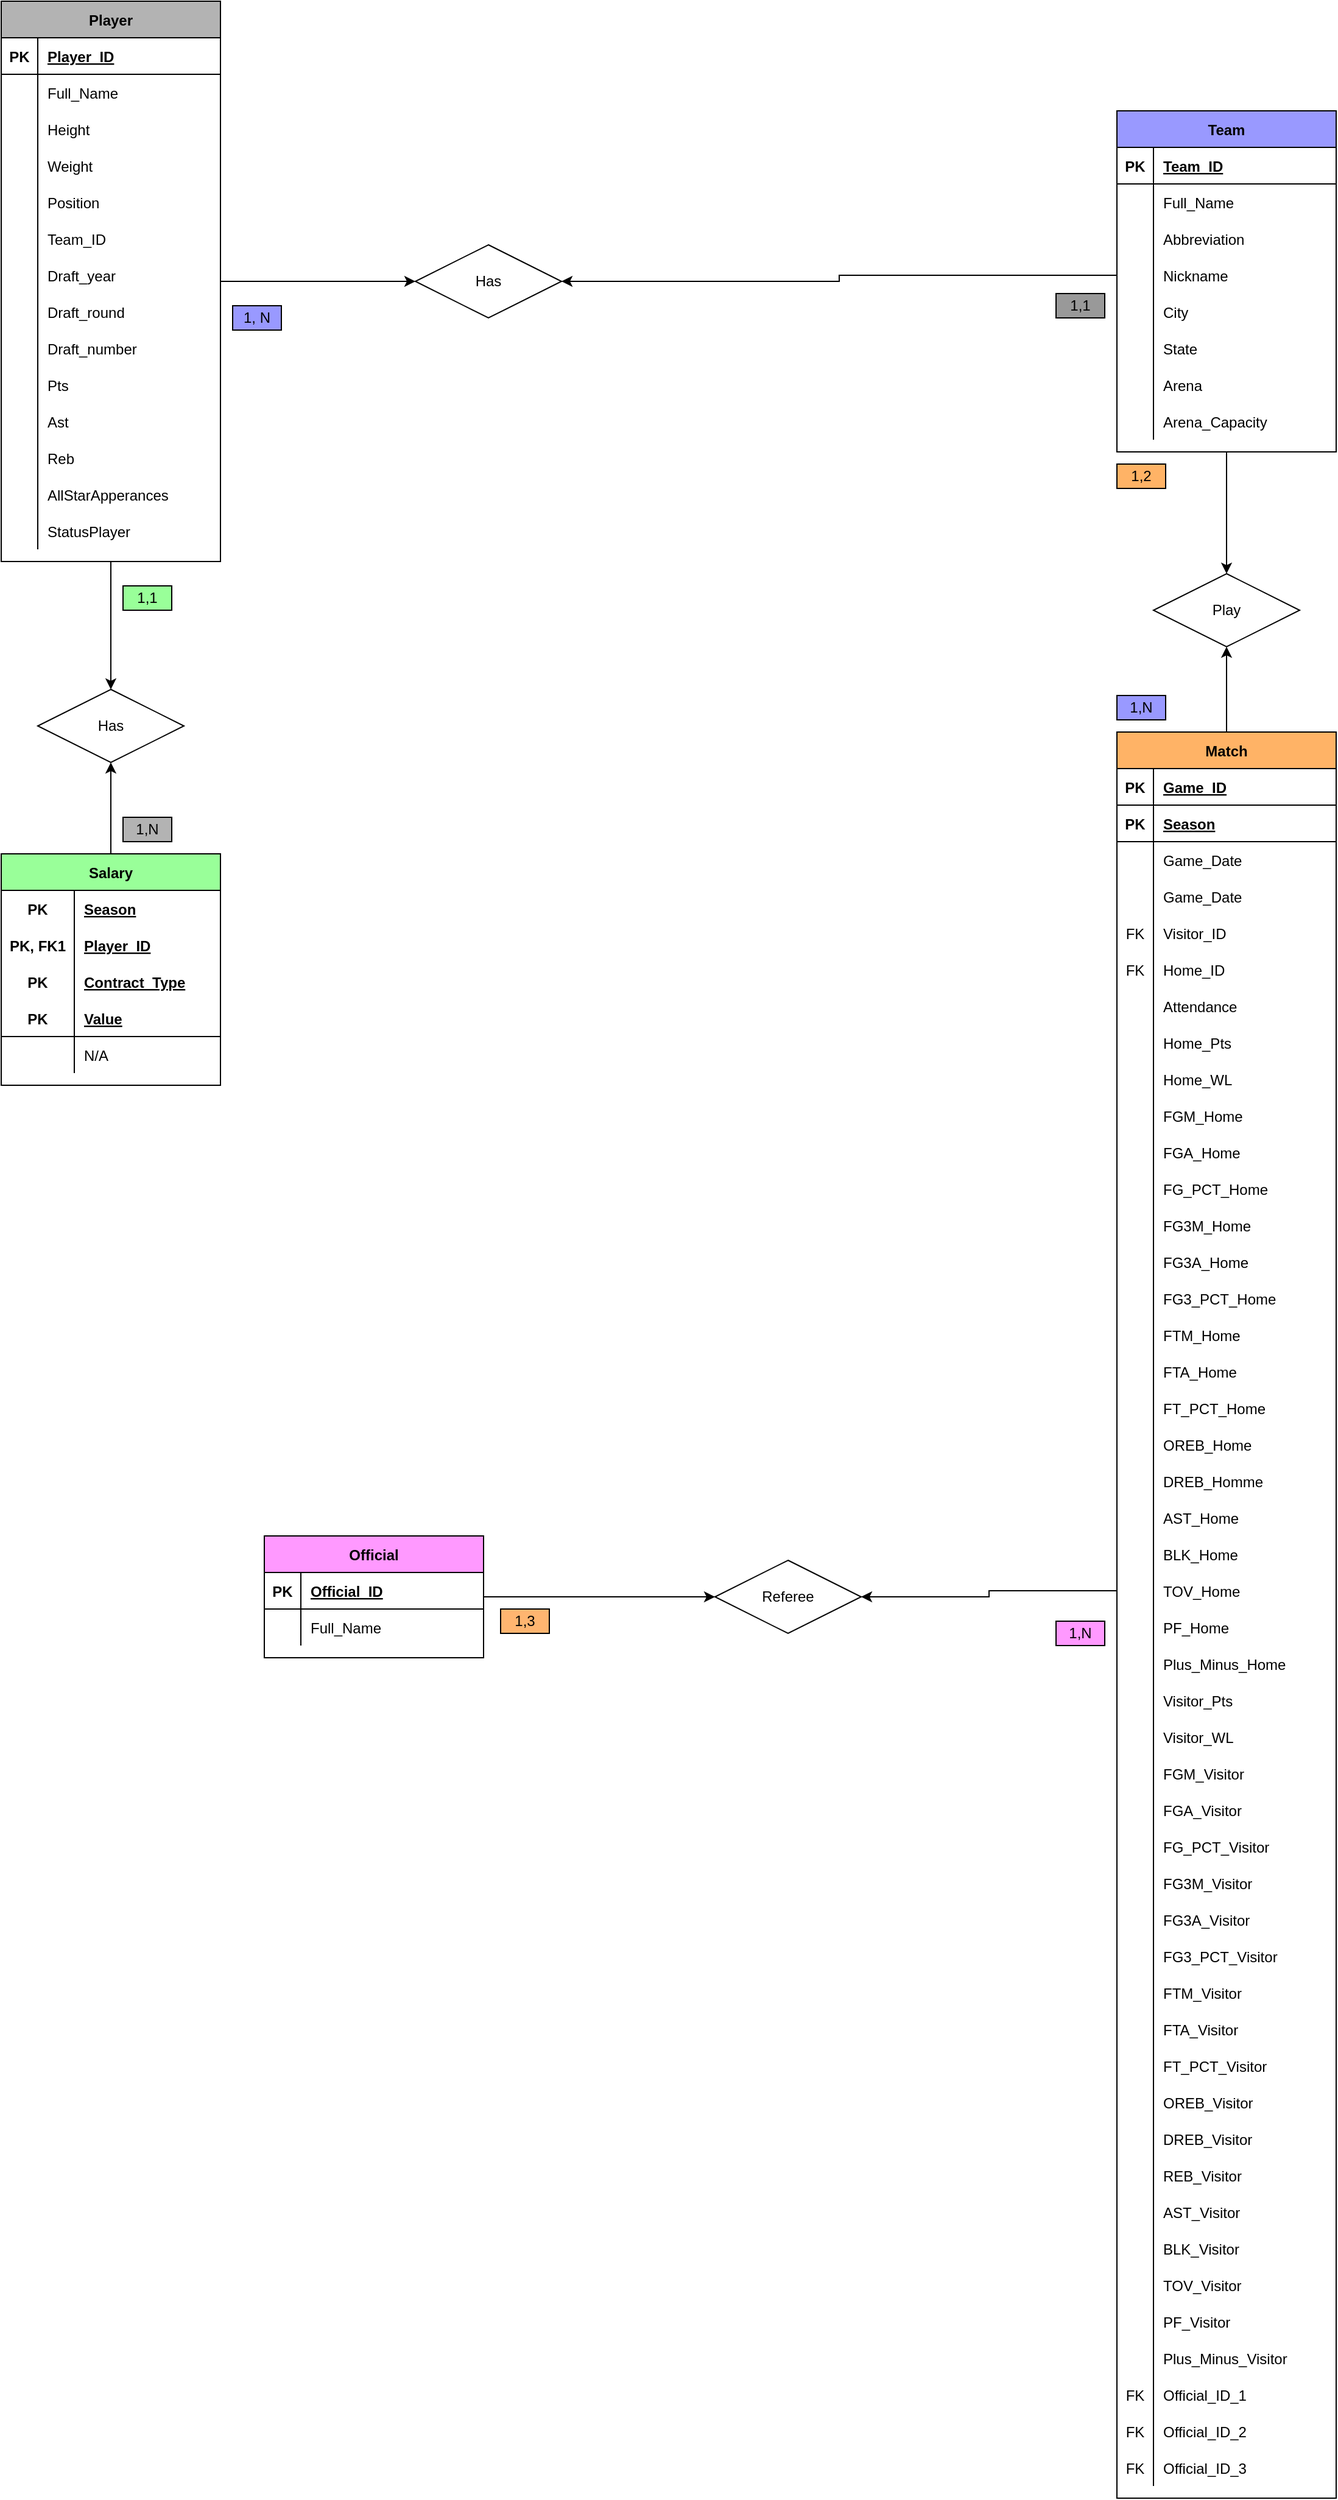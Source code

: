 <mxfile version="20.2.6" type="device"><diagram id="rTJvR_3xxaYJsdrYOK9i" name="Page-1"><mxGraphModel dx="1166" dy="1636" grid="1" gridSize="10" guides="1" tooltips="1" connect="1" arrows="1" fold="1" page="1" pageScale="1" pageWidth="827" pageHeight="1169" math="0" shadow="0"><root><mxCell id="0"/><mxCell id="1" parent="0"/><mxCell id="KVvEMMtNvDNATCUo21AG-23" style="edgeStyle=orthogonalEdgeStyle;rounded=0;orthogonalLoop=1;jettySize=auto;html=1;entryX=0.5;entryY=0;entryDx=0;entryDy=0;" edge="1" parent="1" source="25hxVk2rsADf9jArodI--1" target="KVvEMMtNvDNATCUo21AG-22"><mxGeometry relative="1" as="geometry"/></mxCell><mxCell id="25hxVk2rsADf9jArodI--1" value="Team" style="shape=table;startSize=30;container=1;collapsible=1;childLayout=tableLayout;fixedRows=1;rowLines=0;fontStyle=1;align=center;resizeLast=1;fillColor=#9999FF;" parent="1" vertex="1"><mxGeometry x="1176" y="-780" width="180" height="280" as="geometry"/></mxCell><mxCell id="25hxVk2rsADf9jArodI--2" value="" style="shape=tableRow;horizontal=0;startSize=0;swimlaneHead=0;swimlaneBody=0;fillColor=none;collapsible=0;dropTarget=0;points=[[0,0.5],[1,0.5]];portConstraint=eastwest;top=0;left=0;right=0;bottom=1;" parent="25hxVk2rsADf9jArodI--1" vertex="1"><mxGeometry y="30" width="180" height="30" as="geometry"/></mxCell><mxCell id="25hxVk2rsADf9jArodI--3" value="PK" style="shape=partialRectangle;connectable=0;fillColor=none;top=0;left=0;bottom=0;right=0;fontStyle=1;overflow=hidden;" parent="25hxVk2rsADf9jArodI--2" vertex="1"><mxGeometry width="30" height="30" as="geometry"><mxRectangle width="30" height="30" as="alternateBounds"/></mxGeometry></mxCell><mxCell id="25hxVk2rsADf9jArodI--4" value="Team_ID" style="shape=partialRectangle;connectable=0;fillColor=none;top=0;left=0;bottom=0;right=0;align=left;spacingLeft=6;fontStyle=5;overflow=hidden;" parent="25hxVk2rsADf9jArodI--2" vertex="1"><mxGeometry x="30" width="150" height="30" as="geometry"><mxRectangle width="150" height="30" as="alternateBounds"/></mxGeometry></mxCell><mxCell id="25hxVk2rsADf9jArodI--5" value="" style="shape=tableRow;horizontal=0;startSize=0;swimlaneHead=0;swimlaneBody=0;fillColor=none;collapsible=0;dropTarget=0;points=[[0,0.5],[1,0.5]];portConstraint=eastwest;top=0;left=0;right=0;bottom=0;" parent="25hxVk2rsADf9jArodI--1" vertex="1"><mxGeometry y="60" width="180" height="30" as="geometry"/></mxCell><mxCell id="25hxVk2rsADf9jArodI--6" value="" style="shape=partialRectangle;connectable=0;fillColor=none;top=0;left=0;bottom=0;right=0;editable=1;overflow=hidden;" parent="25hxVk2rsADf9jArodI--5" vertex="1"><mxGeometry width="30" height="30" as="geometry"><mxRectangle width="30" height="30" as="alternateBounds"/></mxGeometry></mxCell><mxCell id="25hxVk2rsADf9jArodI--7" value="Full_Name" style="shape=partialRectangle;connectable=0;fillColor=none;top=0;left=0;bottom=0;right=0;align=left;spacingLeft=6;overflow=hidden;" parent="25hxVk2rsADf9jArodI--5" vertex="1"><mxGeometry x="30" width="150" height="30" as="geometry"><mxRectangle width="150" height="30" as="alternateBounds"/></mxGeometry></mxCell><mxCell id="25hxVk2rsADf9jArodI--8" value="" style="shape=tableRow;horizontal=0;startSize=0;swimlaneHead=0;swimlaneBody=0;fillColor=none;collapsible=0;dropTarget=0;points=[[0,0.5],[1,0.5]];portConstraint=eastwest;top=0;left=0;right=0;bottom=0;" parent="25hxVk2rsADf9jArodI--1" vertex="1"><mxGeometry y="90" width="180" height="30" as="geometry"/></mxCell><mxCell id="25hxVk2rsADf9jArodI--9" value="" style="shape=partialRectangle;connectable=0;fillColor=none;top=0;left=0;bottom=0;right=0;editable=1;overflow=hidden;" parent="25hxVk2rsADf9jArodI--8" vertex="1"><mxGeometry width="30" height="30" as="geometry"><mxRectangle width="30" height="30" as="alternateBounds"/></mxGeometry></mxCell><mxCell id="25hxVk2rsADf9jArodI--10" value="Abbreviation" style="shape=partialRectangle;connectable=0;fillColor=none;top=0;left=0;bottom=0;right=0;align=left;spacingLeft=6;overflow=hidden;" parent="25hxVk2rsADf9jArodI--8" vertex="1"><mxGeometry x="30" width="150" height="30" as="geometry"><mxRectangle width="150" height="30" as="alternateBounds"/></mxGeometry></mxCell><mxCell id="25hxVk2rsADf9jArodI--11" value="" style="shape=tableRow;horizontal=0;startSize=0;swimlaneHead=0;swimlaneBody=0;fillColor=none;collapsible=0;dropTarget=0;points=[[0,0.5],[1,0.5]];portConstraint=eastwest;top=0;left=0;right=0;bottom=0;" parent="25hxVk2rsADf9jArodI--1" vertex="1"><mxGeometry y="120" width="180" height="30" as="geometry"/></mxCell><mxCell id="25hxVk2rsADf9jArodI--12" value="" style="shape=partialRectangle;connectable=0;fillColor=none;top=0;left=0;bottom=0;right=0;editable=1;overflow=hidden;" parent="25hxVk2rsADf9jArodI--11" vertex="1"><mxGeometry width="30" height="30" as="geometry"><mxRectangle width="30" height="30" as="alternateBounds"/></mxGeometry></mxCell><mxCell id="25hxVk2rsADf9jArodI--13" value="Nickname" style="shape=partialRectangle;connectable=0;fillColor=none;top=0;left=0;bottom=0;right=0;align=left;spacingLeft=6;overflow=hidden;" parent="25hxVk2rsADf9jArodI--11" vertex="1"><mxGeometry x="30" width="150" height="30" as="geometry"><mxRectangle width="150" height="30" as="alternateBounds"/></mxGeometry></mxCell><mxCell id="25hxVk2rsADf9jArodI--54" style="shape=tableRow;horizontal=0;startSize=0;swimlaneHead=0;swimlaneBody=0;fillColor=none;collapsible=0;dropTarget=0;points=[[0,0.5],[1,0.5]];portConstraint=eastwest;top=0;left=0;right=0;bottom=0;" parent="25hxVk2rsADf9jArodI--1" vertex="1"><mxGeometry y="150" width="180" height="30" as="geometry"/></mxCell><mxCell id="25hxVk2rsADf9jArodI--55" style="shape=partialRectangle;connectable=0;fillColor=none;top=0;left=0;bottom=0;right=0;editable=1;overflow=hidden;" parent="25hxVk2rsADf9jArodI--54" vertex="1"><mxGeometry width="30" height="30" as="geometry"><mxRectangle width="30" height="30" as="alternateBounds"/></mxGeometry></mxCell><mxCell id="25hxVk2rsADf9jArodI--56" value="City" style="shape=partialRectangle;connectable=0;fillColor=none;top=0;left=0;bottom=0;right=0;align=left;spacingLeft=6;overflow=hidden;" parent="25hxVk2rsADf9jArodI--54" vertex="1"><mxGeometry x="30" width="150" height="30" as="geometry"><mxRectangle width="150" height="30" as="alternateBounds"/></mxGeometry></mxCell><mxCell id="25hxVk2rsADf9jArodI--57" style="shape=tableRow;horizontal=0;startSize=0;swimlaneHead=0;swimlaneBody=0;fillColor=none;collapsible=0;dropTarget=0;points=[[0,0.5],[1,0.5]];portConstraint=eastwest;top=0;left=0;right=0;bottom=0;" parent="25hxVk2rsADf9jArodI--1" vertex="1"><mxGeometry y="180" width="180" height="30" as="geometry"/></mxCell><mxCell id="25hxVk2rsADf9jArodI--58" style="shape=partialRectangle;connectable=0;fillColor=none;top=0;left=0;bottom=0;right=0;editable=1;overflow=hidden;" parent="25hxVk2rsADf9jArodI--57" vertex="1"><mxGeometry width="30" height="30" as="geometry"><mxRectangle width="30" height="30" as="alternateBounds"/></mxGeometry></mxCell><mxCell id="25hxVk2rsADf9jArodI--59" value="State" style="shape=partialRectangle;connectable=0;fillColor=none;top=0;left=0;bottom=0;right=0;align=left;spacingLeft=6;overflow=hidden;" parent="25hxVk2rsADf9jArodI--57" vertex="1"><mxGeometry x="30" width="150" height="30" as="geometry"><mxRectangle width="150" height="30" as="alternateBounds"/></mxGeometry></mxCell><mxCell id="25hxVk2rsADf9jArodI--60" style="shape=tableRow;horizontal=0;startSize=0;swimlaneHead=0;swimlaneBody=0;fillColor=none;collapsible=0;dropTarget=0;points=[[0,0.5],[1,0.5]];portConstraint=eastwest;top=0;left=0;right=0;bottom=0;" parent="25hxVk2rsADf9jArodI--1" vertex="1"><mxGeometry y="210" width="180" height="30" as="geometry"/></mxCell><mxCell id="25hxVk2rsADf9jArodI--61" style="shape=partialRectangle;connectable=0;fillColor=none;top=0;left=0;bottom=0;right=0;editable=1;overflow=hidden;" parent="25hxVk2rsADf9jArodI--60" vertex="1"><mxGeometry width="30" height="30" as="geometry"><mxRectangle width="30" height="30" as="alternateBounds"/></mxGeometry></mxCell><mxCell id="25hxVk2rsADf9jArodI--62" value="Arena" style="shape=partialRectangle;connectable=0;fillColor=none;top=0;left=0;bottom=0;right=0;align=left;spacingLeft=6;overflow=hidden;" parent="25hxVk2rsADf9jArodI--60" vertex="1"><mxGeometry x="30" width="150" height="30" as="geometry"><mxRectangle width="150" height="30" as="alternateBounds"/></mxGeometry></mxCell><mxCell id="25hxVk2rsADf9jArodI--63" style="shape=tableRow;horizontal=0;startSize=0;swimlaneHead=0;swimlaneBody=0;fillColor=none;collapsible=0;dropTarget=0;points=[[0,0.5],[1,0.5]];portConstraint=eastwest;top=0;left=0;right=0;bottom=0;" parent="25hxVk2rsADf9jArodI--1" vertex="1"><mxGeometry y="240" width="180" height="30" as="geometry"/></mxCell><mxCell id="25hxVk2rsADf9jArodI--64" style="shape=partialRectangle;connectable=0;fillColor=none;top=0;left=0;bottom=0;right=0;editable=1;overflow=hidden;" parent="25hxVk2rsADf9jArodI--63" vertex="1"><mxGeometry width="30" height="30" as="geometry"><mxRectangle width="30" height="30" as="alternateBounds"/></mxGeometry></mxCell><mxCell id="25hxVk2rsADf9jArodI--65" value="Arena_Capacity" style="shape=partialRectangle;connectable=0;fillColor=none;top=0;left=0;bottom=0;right=0;align=left;spacingLeft=6;overflow=hidden;" parent="25hxVk2rsADf9jArodI--63" vertex="1"><mxGeometry x="30" width="150" height="30" as="geometry"><mxRectangle width="150" height="30" as="alternateBounds"/></mxGeometry></mxCell><mxCell id="KVvEMMtNvDNATCUo21AG-2" style="edgeStyle=orthogonalEdgeStyle;rounded=0;orthogonalLoop=1;jettySize=auto;html=1;" edge="1" parent="1" source="25hxVk2rsADf9jArodI--14" target="KVvEMMtNvDNATCUo21AG-1"><mxGeometry relative="1" as="geometry"/></mxCell><mxCell id="KVvEMMtNvDNATCUo21AG-14" style="edgeStyle=orthogonalEdgeStyle;rounded=0;orthogonalLoop=1;jettySize=auto;html=1;entryX=0.5;entryY=0;entryDx=0;entryDy=0;" edge="1" parent="1" source="25hxVk2rsADf9jArodI--14" target="KVvEMMtNvDNATCUo21AG-8"><mxGeometry relative="1" as="geometry"/></mxCell><mxCell id="25hxVk2rsADf9jArodI--14" value="Player" style="shape=table;startSize=30;container=1;collapsible=1;childLayout=tableLayout;fixedRows=1;rowLines=0;fontStyle=1;align=center;resizeLast=1;fillColor=#B3B3B3;" parent="1" vertex="1"><mxGeometry x="260" y="-870" width="180" height="460" as="geometry"/></mxCell><mxCell id="25hxVk2rsADf9jArodI--15" value="" style="shape=tableRow;horizontal=0;startSize=0;swimlaneHead=0;swimlaneBody=0;fillColor=none;collapsible=0;dropTarget=0;points=[[0,0.5],[1,0.5]];portConstraint=eastwest;top=0;left=0;right=0;bottom=1;" parent="25hxVk2rsADf9jArodI--14" vertex="1"><mxGeometry y="30" width="180" height="30" as="geometry"/></mxCell><mxCell id="25hxVk2rsADf9jArodI--16" value="PK" style="shape=partialRectangle;connectable=0;fillColor=none;top=0;left=0;bottom=0;right=0;fontStyle=1;overflow=hidden;" parent="25hxVk2rsADf9jArodI--15" vertex="1"><mxGeometry width="30" height="30" as="geometry"><mxRectangle width="30" height="30" as="alternateBounds"/></mxGeometry></mxCell><mxCell id="25hxVk2rsADf9jArodI--17" value="Player_ID" style="shape=partialRectangle;connectable=0;fillColor=none;top=0;left=0;bottom=0;right=0;align=left;spacingLeft=6;fontStyle=5;overflow=hidden;" parent="25hxVk2rsADf9jArodI--15" vertex="1"><mxGeometry x="30" width="150" height="30" as="geometry"><mxRectangle width="150" height="30" as="alternateBounds"/></mxGeometry></mxCell><mxCell id="25hxVk2rsADf9jArodI--18" value="" style="shape=tableRow;horizontal=0;startSize=0;swimlaneHead=0;swimlaneBody=0;fillColor=none;collapsible=0;dropTarget=0;points=[[0,0.5],[1,0.5]];portConstraint=eastwest;top=0;left=0;right=0;bottom=0;" parent="25hxVk2rsADf9jArodI--14" vertex="1"><mxGeometry y="60" width="180" height="30" as="geometry"/></mxCell><mxCell id="25hxVk2rsADf9jArodI--19" value="" style="shape=partialRectangle;connectable=0;fillColor=none;top=0;left=0;bottom=0;right=0;editable=1;overflow=hidden;" parent="25hxVk2rsADf9jArodI--18" vertex="1"><mxGeometry width="30" height="30" as="geometry"><mxRectangle width="30" height="30" as="alternateBounds"/></mxGeometry></mxCell><mxCell id="25hxVk2rsADf9jArodI--20" value="Full_Name" style="shape=partialRectangle;connectable=0;fillColor=none;top=0;left=0;bottom=0;right=0;align=left;spacingLeft=6;overflow=hidden;" parent="25hxVk2rsADf9jArodI--18" vertex="1"><mxGeometry x="30" width="150" height="30" as="geometry"><mxRectangle width="150" height="30" as="alternateBounds"/></mxGeometry></mxCell><mxCell id="25hxVk2rsADf9jArodI--21" value="" style="shape=tableRow;horizontal=0;startSize=0;swimlaneHead=0;swimlaneBody=0;fillColor=none;collapsible=0;dropTarget=0;points=[[0,0.5],[1,0.5]];portConstraint=eastwest;top=0;left=0;right=0;bottom=0;" parent="25hxVk2rsADf9jArodI--14" vertex="1"><mxGeometry y="90" width="180" height="30" as="geometry"/></mxCell><mxCell id="25hxVk2rsADf9jArodI--22" value="" style="shape=partialRectangle;connectable=0;fillColor=none;top=0;left=0;bottom=0;right=0;editable=1;overflow=hidden;" parent="25hxVk2rsADf9jArodI--21" vertex="1"><mxGeometry width="30" height="30" as="geometry"><mxRectangle width="30" height="30" as="alternateBounds"/></mxGeometry></mxCell><mxCell id="25hxVk2rsADf9jArodI--23" value="Height" style="shape=partialRectangle;connectable=0;fillColor=none;top=0;left=0;bottom=0;right=0;align=left;spacingLeft=6;overflow=hidden;" parent="25hxVk2rsADf9jArodI--21" vertex="1"><mxGeometry x="30" width="150" height="30" as="geometry"><mxRectangle width="150" height="30" as="alternateBounds"/></mxGeometry></mxCell><mxCell id="25hxVk2rsADf9jArodI--24" value="" style="shape=tableRow;horizontal=0;startSize=0;swimlaneHead=0;swimlaneBody=0;fillColor=none;collapsible=0;dropTarget=0;points=[[0,0.5],[1,0.5]];portConstraint=eastwest;top=0;left=0;right=0;bottom=0;" parent="25hxVk2rsADf9jArodI--14" vertex="1"><mxGeometry y="120" width="180" height="30" as="geometry"/></mxCell><mxCell id="25hxVk2rsADf9jArodI--25" value="" style="shape=partialRectangle;connectable=0;fillColor=none;top=0;left=0;bottom=0;right=0;editable=1;overflow=hidden;" parent="25hxVk2rsADf9jArodI--24" vertex="1"><mxGeometry width="30" height="30" as="geometry"><mxRectangle width="30" height="30" as="alternateBounds"/></mxGeometry></mxCell><mxCell id="25hxVk2rsADf9jArodI--26" value="Weight" style="shape=partialRectangle;connectable=0;fillColor=none;top=0;left=0;bottom=0;right=0;align=left;spacingLeft=6;overflow=hidden;" parent="25hxVk2rsADf9jArodI--24" vertex="1"><mxGeometry x="30" width="150" height="30" as="geometry"><mxRectangle width="150" height="30" as="alternateBounds"/></mxGeometry></mxCell><mxCell id="25hxVk2rsADf9jArodI--30" style="shape=tableRow;horizontal=0;startSize=0;swimlaneHead=0;swimlaneBody=0;fillColor=none;collapsible=0;dropTarget=0;points=[[0,0.5],[1,0.5]];portConstraint=eastwest;top=0;left=0;right=0;bottom=0;" parent="25hxVk2rsADf9jArodI--14" vertex="1"><mxGeometry y="150" width="180" height="30" as="geometry"/></mxCell><mxCell id="25hxVk2rsADf9jArodI--31" style="shape=partialRectangle;connectable=0;fillColor=none;top=0;left=0;bottom=0;right=0;editable=1;overflow=hidden;" parent="25hxVk2rsADf9jArodI--30" vertex="1"><mxGeometry width="30" height="30" as="geometry"><mxRectangle width="30" height="30" as="alternateBounds"/></mxGeometry></mxCell><mxCell id="25hxVk2rsADf9jArodI--32" value="Position" style="shape=partialRectangle;connectable=0;fillColor=none;top=0;left=0;bottom=0;right=0;align=left;spacingLeft=6;overflow=hidden;" parent="25hxVk2rsADf9jArodI--30" vertex="1"><mxGeometry x="30" width="150" height="30" as="geometry"><mxRectangle width="150" height="30" as="alternateBounds"/></mxGeometry></mxCell><mxCell id="25hxVk2rsADf9jArodI--27" style="shape=tableRow;horizontal=0;startSize=0;swimlaneHead=0;swimlaneBody=0;fillColor=none;collapsible=0;dropTarget=0;points=[[0,0.5],[1,0.5]];portConstraint=eastwest;top=0;left=0;right=0;bottom=0;" parent="25hxVk2rsADf9jArodI--14" vertex="1"><mxGeometry y="180" width="180" height="30" as="geometry"/></mxCell><mxCell id="25hxVk2rsADf9jArodI--28" style="shape=partialRectangle;connectable=0;fillColor=none;top=0;left=0;bottom=0;right=0;editable=1;overflow=hidden;" parent="25hxVk2rsADf9jArodI--27" vertex="1"><mxGeometry width="30" height="30" as="geometry"><mxRectangle width="30" height="30" as="alternateBounds"/></mxGeometry></mxCell><mxCell id="25hxVk2rsADf9jArodI--29" value="Team_ID" style="shape=partialRectangle;connectable=0;fillColor=none;top=0;left=0;bottom=0;right=0;align=left;spacingLeft=6;overflow=hidden;" parent="25hxVk2rsADf9jArodI--27" vertex="1"><mxGeometry x="30" width="150" height="30" as="geometry"><mxRectangle width="150" height="30" as="alternateBounds"/></mxGeometry></mxCell><mxCell id="25hxVk2rsADf9jArodI--33" style="shape=tableRow;horizontal=0;startSize=0;swimlaneHead=0;swimlaneBody=0;fillColor=none;collapsible=0;dropTarget=0;points=[[0,0.5],[1,0.5]];portConstraint=eastwest;top=0;left=0;right=0;bottom=0;" parent="25hxVk2rsADf9jArodI--14" vertex="1"><mxGeometry y="210" width="180" height="30" as="geometry"/></mxCell><mxCell id="25hxVk2rsADf9jArodI--34" style="shape=partialRectangle;connectable=0;fillColor=none;top=0;left=0;bottom=0;right=0;editable=1;overflow=hidden;" parent="25hxVk2rsADf9jArodI--33" vertex="1"><mxGeometry width="30" height="30" as="geometry"><mxRectangle width="30" height="30" as="alternateBounds"/></mxGeometry></mxCell><mxCell id="25hxVk2rsADf9jArodI--35" value="Draft_year" style="shape=partialRectangle;connectable=0;fillColor=none;top=0;left=0;bottom=0;right=0;align=left;spacingLeft=6;overflow=hidden;" parent="25hxVk2rsADf9jArodI--33" vertex="1"><mxGeometry x="30" width="150" height="30" as="geometry"><mxRectangle width="150" height="30" as="alternateBounds"/></mxGeometry></mxCell><mxCell id="25hxVk2rsADf9jArodI--36" style="shape=tableRow;horizontal=0;startSize=0;swimlaneHead=0;swimlaneBody=0;fillColor=none;collapsible=0;dropTarget=0;points=[[0,0.5],[1,0.5]];portConstraint=eastwest;top=0;left=0;right=0;bottom=0;" parent="25hxVk2rsADf9jArodI--14" vertex="1"><mxGeometry y="240" width="180" height="30" as="geometry"/></mxCell><mxCell id="25hxVk2rsADf9jArodI--37" style="shape=partialRectangle;connectable=0;fillColor=none;top=0;left=0;bottom=0;right=0;editable=1;overflow=hidden;" parent="25hxVk2rsADf9jArodI--36" vertex="1"><mxGeometry width="30" height="30" as="geometry"><mxRectangle width="30" height="30" as="alternateBounds"/></mxGeometry></mxCell><mxCell id="25hxVk2rsADf9jArodI--38" value="Draft_round" style="shape=partialRectangle;connectable=0;fillColor=none;top=0;left=0;bottom=0;right=0;align=left;spacingLeft=6;overflow=hidden;" parent="25hxVk2rsADf9jArodI--36" vertex="1"><mxGeometry x="30" width="150" height="30" as="geometry"><mxRectangle width="150" height="30" as="alternateBounds"/></mxGeometry></mxCell><mxCell id="25hxVk2rsADf9jArodI--39" style="shape=tableRow;horizontal=0;startSize=0;swimlaneHead=0;swimlaneBody=0;fillColor=none;collapsible=0;dropTarget=0;points=[[0,0.5],[1,0.5]];portConstraint=eastwest;top=0;left=0;right=0;bottom=0;" parent="25hxVk2rsADf9jArodI--14" vertex="1"><mxGeometry y="270" width="180" height="30" as="geometry"/></mxCell><mxCell id="25hxVk2rsADf9jArodI--40" style="shape=partialRectangle;connectable=0;fillColor=none;top=0;left=0;bottom=0;right=0;editable=1;overflow=hidden;" parent="25hxVk2rsADf9jArodI--39" vertex="1"><mxGeometry width="30" height="30" as="geometry"><mxRectangle width="30" height="30" as="alternateBounds"/></mxGeometry></mxCell><mxCell id="25hxVk2rsADf9jArodI--41" value="Draft_number" style="shape=partialRectangle;connectable=0;fillColor=none;top=0;left=0;bottom=0;right=0;align=left;spacingLeft=6;overflow=hidden;" parent="25hxVk2rsADf9jArodI--39" vertex="1"><mxGeometry x="30" width="150" height="30" as="geometry"><mxRectangle width="150" height="30" as="alternateBounds"/></mxGeometry></mxCell><mxCell id="25hxVk2rsADf9jArodI--42" style="shape=tableRow;horizontal=0;startSize=0;swimlaneHead=0;swimlaneBody=0;fillColor=none;collapsible=0;dropTarget=0;points=[[0,0.5],[1,0.5]];portConstraint=eastwest;top=0;left=0;right=0;bottom=0;" parent="25hxVk2rsADf9jArodI--14" vertex="1"><mxGeometry y="300" width="180" height="30" as="geometry"/></mxCell><mxCell id="25hxVk2rsADf9jArodI--43" style="shape=partialRectangle;connectable=0;fillColor=none;top=0;left=0;bottom=0;right=0;editable=1;overflow=hidden;" parent="25hxVk2rsADf9jArodI--42" vertex="1"><mxGeometry width="30" height="30" as="geometry"><mxRectangle width="30" height="30" as="alternateBounds"/></mxGeometry></mxCell><mxCell id="25hxVk2rsADf9jArodI--44" value="Pts" style="shape=partialRectangle;connectable=0;fillColor=none;top=0;left=0;bottom=0;right=0;align=left;spacingLeft=6;overflow=hidden;" parent="25hxVk2rsADf9jArodI--42" vertex="1"><mxGeometry x="30" width="150" height="30" as="geometry"><mxRectangle width="150" height="30" as="alternateBounds"/></mxGeometry></mxCell><mxCell id="25hxVk2rsADf9jArodI--48" style="shape=tableRow;horizontal=0;startSize=0;swimlaneHead=0;swimlaneBody=0;fillColor=none;collapsible=0;dropTarget=0;points=[[0,0.5],[1,0.5]];portConstraint=eastwest;top=0;left=0;right=0;bottom=0;" parent="25hxVk2rsADf9jArodI--14" vertex="1"><mxGeometry y="330" width="180" height="30" as="geometry"/></mxCell><mxCell id="25hxVk2rsADf9jArodI--49" style="shape=partialRectangle;connectable=0;fillColor=none;top=0;left=0;bottom=0;right=0;editable=1;overflow=hidden;" parent="25hxVk2rsADf9jArodI--48" vertex="1"><mxGeometry width="30" height="30" as="geometry"><mxRectangle width="30" height="30" as="alternateBounds"/></mxGeometry></mxCell><mxCell id="25hxVk2rsADf9jArodI--50" value="Ast" style="shape=partialRectangle;connectable=0;fillColor=none;top=0;left=0;bottom=0;right=0;align=left;spacingLeft=6;overflow=hidden;" parent="25hxVk2rsADf9jArodI--48" vertex="1"><mxGeometry x="30" width="150" height="30" as="geometry"><mxRectangle width="150" height="30" as="alternateBounds"/></mxGeometry></mxCell><mxCell id="25hxVk2rsADf9jArodI--45" style="shape=tableRow;horizontal=0;startSize=0;swimlaneHead=0;swimlaneBody=0;fillColor=none;collapsible=0;dropTarget=0;points=[[0,0.5],[1,0.5]];portConstraint=eastwest;top=0;left=0;right=0;bottom=0;" parent="25hxVk2rsADf9jArodI--14" vertex="1"><mxGeometry y="360" width="180" height="30" as="geometry"/></mxCell><mxCell id="25hxVk2rsADf9jArodI--46" style="shape=partialRectangle;connectable=0;fillColor=none;top=0;left=0;bottom=0;right=0;editable=1;overflow=hidden;" parent="25hxVk2rsADf9jArodI--45" vertex="1"><mxGeometry width="30" height="30" as="geometry"><mxRectangle width="30" height="30" as="alternateBounds"/></mxGeometry></mxCell><mxCell id="25hxVk2rsADf9jArodI--47" value="Reb" style="shape=partialRectangle;connectable=0;fillColor=none;top=0;left=0;bottom=0;right=0;align=left;spacingLeft=6;overflow=hidden;" parent="25hxVk2rsADf9jArodI--45" vertex="1"><mxGeometry x="30" width="150" height="30" as="geometry"><mxRectangle width="150" height="30" as="alternateBounds"/></mxGeometry></mxCell><mxCell id="25hxVk2rsADf9jArodI--51" style="shape=tableRow;horizontal=0;startSize=0;swimlaneHead=0;swimlaneBody=0;fillColor=none;collapsible=0;dropTarget=0;points=[[0,0.5],[1,0.5]];portConstraint=eastwest;top=0;left=0;right=0;bottom=0;" parent="25hxVk2rsADf9jArodI--14" vertex="1"><mxGeometry y="390" width="180" height="30" as="geometry"/></mxCell><mxCell id="25hxVk2rsADf9jArodI--52" style="shape=partialRectangle;connectable=0;fillColor=none;top=0;left=0;bottom=0;right=0;editable=1;overflow=hidden;" parent="25hxVk2rsADf9jArodI--51" vertex="1"><mxGeometry width="30" height="30" as="geometry"><mxRectangle width="30" height="30" as="alternateBounds"/></mxGeometry></mxCell><mxCell id="25hxVk2rsADf9jArodI--53" value="AllStarApperances" style="shape=partialRectangle;connectable=0;fillColor=none;top=0;left=0;bottom=0;right=0;align=left;spacingLeft=6;overflow=hidden;" parent="25hxVk2rsADf9jArodI--51" vertex="1"><mxGeometry x="30" width="150" height="30" as="geometry"><mxRectangle width="150" height="30" as="alternateBounds"/></mxGeometry></mxCell><mxCell id="KVvEMMtNvDNATCUo21AG-56" style="shape=tableRow;horizontal=0;startSize=0;swimlaneHead=0;swimlaneBody=0;fillColor=none;collapsible=0;dropTarget=0;points=[[0,0.5],[1,0.5]];portConstraint=eastwest;top=0;left=0;right=0;bottom=0;" vertex="1" parent="25hxVk2rsADf9jArodI--14"><mxGeometry y="420" width="180" height="30" as="geometry"/></mxCell><mxCell id="KVvEMMtNvDNATCUo21AG-57" style="shape=partialRectangle;connectable=0;fillColor=none;top=0;left=0;bottom=0;right=0;editable=1;overflow=hidden;" vertex="1" parent="KVvEMMtNvDNATCUo21AG-56"><mxGeometry width="30" height="30" as="geometry"><mxRectangle width="30" height="30" as="alternateBounds"/></mxGeometry></mxCell><mxCell id="KVvEMMtNvDNATCUo21AG-58" value="StatusPlayer" style="shape=partialRectangle;connectable=0;fillColor=none;top=0;left=0;bottom=0;right=0;align=left;spacingLeft=6;overflow=hidden;" vertex="1" parent="KVvEMMtNvDNATCUo21AG-56"><mxGeometry x="30" width="150" height="30" as="geometry"><mxRectangle width="150" height="30" as="alternateBounds"/></mxGeometry></mxCell><mxCell id="KVvEMMtNvDNATCUo21AG-20" style="edgeStyle=orthogonalEdgeStyle;rounded=0;orthogonalLoop=1;jettySize=auto;html=1;entryX=0;entryY=0.5;entryDx=0;entryDy=0;" edge="1" parent="1" source="25hxVk2rsADf9jArodI--66" target="KVvEMMtNvDNATCUo21AG-19"><mxGeometry relative="1" as="geometry"/></mxCell><mxCell id="25hxVk2rsADf9jArodI--66" value="Official" style="shape=table;startSize=30;container=1;collapsible=1;childLayout=tableLayout;fixedRows=1;rowLines=0;fontStyle=1;align=center;resizeLast=1;fillColor=#FF99FF;" parent="1" vertex="1"><mxGeometry x="476" y="390" width="180" height="100" as="geometry"/></mxCell><mxCell id="25hxVk2rsADf9jArodI--67" value="" style="shape=tableRow;horizontal=0;startSize=0;swimlaneHead=0;swimlaneBody=0;fillColor=none;collapsible=0;dropTarget=0;points=[[0,0.5],[1,0.5]];portConstraint=eastwest;top=0;left=0;right=0;bottom=1;" parent="25hxVk2rsADf9jArodI--66" vertex="1"><mxGeometry y="30" width="180" height="30" as="geometry"/></mxCell><mxCell id="25hxVk2rsADf9jArodI--68" value="PK" style="shape=partialRectangle;connectable=0;fillColor=none;top=0;left=0;bottom=0;right=0;fontStyle=1;overflow=hidden;" parent="25hxVk2rsADf9jArodI--67" vertex="1"><mxGeometry width="30" height="30" as="geometry"><mxRectangle width="30" height="30" as="alternateBounds"/></mxGeometry></mxCell><mxCell id="25hxVk2rsADf9jArodI--69" value="Official_ID" style="shape=partialRectangle;connectable=0;fillColor=none;top=0;left=0;bottom=0;right=0;align=left;spacingLeft=6;fontStyle=5;overflow=hidden;" parent="25hxVk2rsADf9jArodI--67" vertex="1"><mxGeometry x="30" width="150" height="30" as="geometry"><mxRectangle width="150" height="30" as="alternateBounds"/></mxGeometry></mxCell><mxCell id="25hxVk2rsADf9jArodI--73" value="" style="shape=tableRow;horizontal=0;startSize=0;swimlaneHead=0;swimlaneBody=0;fillColor=none;collapsible=0;dropTarget=0;points=[[0,0.5],[1,0.5]];portConstraint=eastwest;top=0;left=0;right=0;bottom=0;" parent="25hxVk2rsADf9jArodI--66" vertex="1"><mxGeometry y="60" width="180" height="30" as="geometry"/></mxCell><mxCell id="25hxVk2rsADf9jArodI--74" value="" style="shape=partialRectangle;connectable=0;fillColor=none;top=0;left=0;bottom=0;right=0;editable=1;overflow=hidden;" parent="25hxVk2rsADf9jArodI--73" vertex="1"><mxGeometry width="30" height="30" as="geometry"><mxRectangle width="30" height="30" as="alternateBounds"/></mxGeometry></mxCell><mxCell id="25hxVk2rsADf9jArodI--75" value="Full_Name" style="shape=partialRectangle;connectable=0;fillColor=none;top=0;left=0;bottom=0;right=0;align=left;spacingLeft=6;overflow=hidden;" parent="25hxVk2rsADf9jArodI--73" vertex="1"><mxGeometry x="30" width="150" height="30" as="geometry"><mxRectangle width="150" height="30" as="alternateBounds"/></mxGeometry></mxCell><mxCell id="KVvEMMtNvDNATCUo21AG-24" style="edgeStyle=orthogonalEdgeStyle;rounded=0;orthogonalLoop=1;jettySize=auto;html=1;entryX=0.5;entryY=1;entryDx=0;entryDy=0;" edge="1" parent="1" source="CP09EJmzHpaye041PHjr-1" target="KVvEMMtNvDNATCUo21AG-22"><mxGeometry relative="1" as="geometry"/></mxCell><mxCell id="CP09EJmzHpaye041PHjr-1" value="Match" style="shape=table;startSize=30;container=1;collapsible=1;childLayout=tableLayout;fixedRows=1;rowLines=0;fontStyle=1;align=center;resizeLast=1;fillColor=#FFB366;" parent="1" vertex="1"><mxGeometry x="1176" y="-270" width="180" height="1450" as="geometry"/></mxCell><mxCell id="CP09EJmzHpaye041PHjr-2" value="" style="shape=tableRow;horizontal=0;startSize=0;swimlaneHead=0;swimlaneBody=0;fillColor=none;collapsible=0;dropTarget=0;points=[[0,0.5],[1,0.5]];portConstraint=eastwest;top=0;left=0;right=0;bottom=1;" parent="CP09EJmzHpaye041PHjr-1" vertex="1"><mxGeometry y="30" width="180" height="30" as="geometry"/></mxCell><mxCell id="CP09EJmzHpaye041PHjr-3" value="PK" style="shape=partialRectangle;connectable=0;fillColor=none;top=0;left=0;bottom=0;right=0;fontStyle=1;overflow=hidden;" parent="CP09EJmzHpaye041PHjr-2" vertex="1"><mxGeometry width="30" height="30" as="geometry"><mxRectangle width="30" height="30" as="alternateBounds"/></mxGeometry></mxCell><mxCell id="CP09EJmzHpaye041PHjr-4" value="Game_ID" style="shape=partialRectangle;connectable=0;fillColor=none;top=0;left=0;bottom=0;right=0;align=left;spacingLeft=6;fontStyle=5;overflow=hidden;" parent="CP09EJmzHpaye041PHjr-2" vertex="1"><mxGeometry x="30" width="150" height="30" as="geometry"><mxRectangle width="150" height="30" as="alternateBounds"/></mxGeometry></mxCell><mxCell id="CP09EJmzHpaye041PHjr-14" style="shape=tableRow;horizontal=0;startSize=0;swimlaneHead=0;swimlaneBody=0;fillColor=none;collapsible=0;dropTarget=0;points=[[0,0.5],[1,0.5]];portConstraint=eastwest;top=0;left=0;right=0;bottom=1;" parent="CP09EJmzHpaye041PHjr-1" vertex="1"><mxGeometry y="60" width="180" height="30" as="geometry"/></mxCell><mxCell id="CP09EJmzHpaye041PHjr-15" value="PK" style="shape=partialRectangle;connectable=0;fillColor=none;top=0;left=0;bottom=0;right=0;fontStyle=1;overflow=hidden;" parent="CP09EJmzHpaye041PHjr-14" vertex="1"><mxGeometry width="30" height="30" as="geometry"><mxRectangle width="30" height="30" as="alternateBounds"/></mxGeometry></mxCell><mxCell id="CP09EJmzHpaye041PHjr-16" value="Season" style="shape=partialRectangle;connectable=0;fillColor=none;top=0;left=0;bottom=0;right=0;align=left;spacingLeft=6;fontStyle=5;overflow=hidden;" parent="CP09EJmzHpaye041PHjr-14" vertex="1"><mxGeometry x="30" width="150" height="30" as="geometry"><mxRectangle width="150" height="30" as="alternateBounds"/></mxGeometry></mxCell><mxCell id="CP09EJmzHpaye041PHjr-148" value="" style="shape=tableRow;horizontal=0;startSize=0;swimlaneHead=0;swimlaneBody=0;fillColor=none;collapsible=0;dropTarget=0;points=[[0,0.5],[1,0.5]];portConstraint=eastwest;top=0;left=0;right=0;bottom=0;" parent="CP09EJmzHpaye041PHjr-1" vertex="1"><mxGeometry y="90" width="180" height="30" as="geometry"/></mxCell><mxCell id="CP09EJmzHpaye041PHjr-149" value="" style="shape=partialRectangle;connectable=0;fillColor=none;top=0;left=0;bottom=0;right=0;editable=1;overflow=hidden;" parent="CP09EJmzHpaye041PHjr-148" vertex="1"><mxGeometry width="30" height="30" as="geometry"><mxRectangle width="30" height="30" as="alternateBounds"/></mxGeometry></mxCell><mxCell id="CP09EJmzHpaye041PHjr-150" value="Game_Date" style="shape=partialRectangle;connectable=0;fillColor=none;top=0;left=0;bottom=0;right=0;align=left;spacingLeft=6;overflow=hidden;" parent="CP09EJmzHpaye041PHjr-148" vertex="1"><mxGeometry x="30" width="150" height="30" as="geometry"><mxRectangle width="150" height="30" as="alternateBounds"/></mxGeometry></mxCell><mxCell id="CP09EJmzHpaye041PHjr-5" value="" style="shape=tableRow;horizontal=0;startSize=0;swimlaneHead=0;swimlaneBody=0;fillColor=none;collapsible=0;dropTarget=0;points=[[0,0.5],[1,0.5]];portConstraint=eastwest;top=0;left=0;right=0;bottom=0;" parent="CP09EJmzHpaye041PHjr-1" vertex="1"><mxGeometry y="120" width="180" height="30" as="geometry"/></mxCell><mxCell id="CP09EJmzHpaye041PHjr-6" value="" style="shape=partialRectangle;connectable=0;fillColor=none;top=0;left=0;bottom=0;right=0;editable=1;overflow=hidden;" parent="CP09EJmzHpaye041PHjr-5" vertex="1"><mxGeometry width="30" height="30" as="geometry"><mxRectangle width="30" height="30" as="alternateBounds"/></mxGeometry></mxCell><mxCell id="CP09EJmzHpaye041PHjr-7" value="Game_Date" style="shape=partialRectangle;connectable=0;fillColor=none;top=0;left=0;bottom=0;right=0;align=left;spacingLeft=6;overflow=hidden;" parent="CP09EJmzHpaye041PHjr-5" vertex="1"><mxGeometry x="30" width="150" height="30" as="geometry"><mxRectangle width="150" height="30" as="alternateBounds"/></mxGeometry></mxCell><mxCell id="CP09EJmzHpaye041PHjr-8" value="" style="shape=tableRow;horizontal=0;startSize=0;swimlaneHead=0;swimlaneBody=0;fillColor=none;collapsible=0;dropTarget=0;points=[[0,0.5],[1,0.5]];portConstraint=eastwest;top=0;left=0;right=0;bottom=0;" parent="CP09EJmzHpaye041PHjr-1" vertex="1"><mxGeometry y="150" width="180" height="30" as="geometry"/></mxCell><mxCell id="CP09EJmzHpaye041PHjr-9" value="FK" style="shape=partialRectangle;connectable=0;fillColor=none;top=0;left=0;bottom=0;right=0;editable=1;overflow=hidden;" parent="CP09EJmzHpaye041PHjr-8" vertex="1"><mxGeometry width="30" height="30" as="geometry"><mxRectangle width="30" height="30" as="alternateBounds"/></mxGeometry></mxCell><mxCell id="CP09EJmzHpaye041PHjr-10" value="Visitor_ID" style="shape=partialRectangle;connectable=0;fillColor=none;top=0;left=0;bottom=0;right=0;align=left;spacingLeft=6;overflow=hidden;" parent="CP09EJmzHpaye041PHjr-8" vertex="1"><mxGeometry x="30" width="150" height="30" as="geometry"><mxRectangle width="150" height="30" as="alternateBounds"/></mxGeometry></mxCell><mxCell id="CP09EJmzHpaye041PHjr-11" value="" style="shape=tableRow;horizontal=0;startSize=0;swimlaneHead=0;swimlaneBody=0;fillColor=none;collapsible=0;dropTarget=0;points=[[0,0.5],[1,0.5]];portConstraint=eastwest;top=0;left=0;right=0;bottom=0;" parent="CP09EJmzHpaye041PHjr-1" vertex="1"><mxGeometry y="180" width="180" height="30" as="geometry"/></mxCell><mxCell id="CP09EJmzHpaye041PHjr-12" value="FK" style="shape=partialRectangle;connectable=0;fillColor=none;top=0;left=0;bottom=0;right=0;editable=1;overflow=hidden;" parent="CP09EJmzHpaye041PHjr-11" vertex="1"><mxGeometry width="30" height="30" as="geometry"><mxRectangle width="30" height="30" as="alternateBounds"/></mxGeometry></mxCell><mxCell id="CP09EJmzHpaye041PHjr-13" value="Home_ID" style="shape=partialRectangle;connectable=0;fillColor=none;top=0;left=0;bottom=0;right=0;align=left;spacingLeft=6;overflow=hidden;" parent="CP09EJmzHpaye041PHjr-11" vertex="1"><mxGeometry x="30" width="150" height="30" as="geometry"><mxRectangle width="150" height="30" as="alternateBounds"/></mxGeometry></mxCell><mxCell id="CP09EJmzHpaye041PHjr-41" style="shape=tableRow;horizontal=0;startSize=0;swimlaneHead=0;swimlaneBody=0;fillColor=none;collapsible=0;dropTarget=0;points=[[0,0.5],[1,0.5]];portConstraint=eastwest;top=0;left=0;right=0;bottom=0;" parent="CP09EJmzHpaye041PHjr-1" vertex="1"><mxGeometry y="210" width="180" height="30" as="geometry"/></mxCell><mxCell id="CP09EJmzHpaye041PHjr-42" style="shape=partialRectangle;connectable=0;fillColor=none;top=0;left=0;bottom=0;right=0;editable=1;overflow=hidden;" parent="CP09EJmzHpaye041PHjr-41" vertex="1"><mxGeometry width="30" height="30" as="geometry"><mxRectangle width="30" height="30" as="alternateBounds"/></mxGeometry></mxCell><mxCell id="CP09EJmzHpaye041PHjr-43" value="Attendance" style="shape=partialRectangle;connectable=0;fillColor=none;top=0;left=0;bottom=0;right=0;align=left;spacingLeft=6;overflow=hidden;" parent="CP09EJmzHpaye041PHjr-41" vertex="1"><mxGeometry x="30" width="150" height="30" as="geometry"><mxRectangle width="150" height="30" as="alternateBounds"/></mxGeometry></mxCell><mxCell id="CP09EJmzHpaye041PHjr-38" style="shape=tableRow;horizontal=0;startSize=0;swimlaneHead=0;swimlaneBody=0;fillColor=none;collapsible=0;dropTarget=0;points=[[0,0.5],[1,0.5]];portConstraint=eastwest;top=0;left=0;right=0;bottom=0;" parent="CP09EJmzHpaye041PHjr-1" vertex="1"><mxGeometry y="240" width="180" height="30" as="geometry"/></mxCell><mxCell id="CP09EJmzHpaye041PHjr-39" style="shape=partialRectangle;connectable=0;fillColor=none;top=0;left=0;bottom=0;right=0;editable=1;overflow=hidden;" parent="CP09EJmzHpaye041PHjr-38" vertex="1"><mxGeometry width="30" height="30" as="geometry"><mxRectangle width="30" height="30" as="alternateBounds"/></mxGeometry></mxCell><mxCell id="CP09EJmzHpaye041PHjr-40" value="Home_Pts" style="shape=partialRectangle;connectable=0;fillColor=none;top=0;left=0;bottom=0;right=0;align=left;spacingLeft=6;overflow=hidden;" parent="CP09EJmzHpaye041PHjr-38" vertex="1"><mxGeometry x="30" width="150" height="30" as="geometry"><mxRectangle width="150" height="30" as="alternateBounds"/></mxGeometry></mxCell><mxCell id="CP09EJmzHpaye041PHjr-35" style="shape=tableRow;horizontal=0;startSize=0;swimlaneHead=0;swimlaneBody=0;fillColor=none;collapsible=0;dropTarget=0;points=[[0,0.5],[1,0.5]];portConstraint=eastwest;top=0;left=0;right=0;bottom=0;" parent="CP09EJmzHpaye041PHjr-1" vertex="1"><mxGeometry y="270" width="180" height="30" as="geometry"/></mxCell><mxCell id="CP09EJmzHpaye041PHjr-36" style="shape=partialRectangle;connectable=0;fillColor=none;top=0;left=0;bottom=0;right=0;editable=1;overflow=hidden;" parent="CP09EJmzHpaye041PHjr-35" vertex="1"><mxGeometry width="30" height="30" as="geometry"><mxRectangle width="30" height="30" as="alternateBounds"/></mxGeometry></mxCell><mxCell id="CP09EJmzHpaye041PHjr-37" value="Home_WL" style="shape=partialRectangle;connectable=0;fillColor=none;top=0;left=0;bottom=0;right=0;align=left;spacingLeft=6;overflow=hidden;" parent="CP09EJmzHpaye041PHjr-35" vertex="1"><mxGeometry x="30" width="150" height="30" as="geometry"><mxRectangle width="150" height="30" as="alternateBounds"/></mxGeometry></mxCell><mxCell id="CP09EJmzHpaye041PHjr-32" style="shape=tableRow;horizontal=0;startSize=0;swimlaneHead=0;swimlaneBody=0;fillColor=none;collapsible=0;dropTarget=0;points=[[0,0.5],[1,0.5]];portConstraint=eastwest;top=0;left=0;right=0;bottom=0;" parent="CP09EJmzHpaye041PHjr-1" vertex="1"><mxGeometry y="300" width="180" height="30" as="geometry"/></mxCell><mxCell id="CP09EJmzHpaye041PHjr-33" style="shape=partialRectangle;connectable=0;fillColor=none;top=0;left=0;bottom=0;right=0;editable=1;overflow=hidden;" parent="CP09EJmzHpaye041PHjr-32" vertex="1"><mxGeometry width="30" height="30" as="geometry"><mxRectangle width="30" height="30" as="alternateBounds"/></mxGeometry></mxCell><mxCell id="CP09EJmzHpaye041PHjr-34" value="FGM_Home" style="shape=partialRectangle;connectable=0;fillColor=none;top=0;left=0;bottom=0;right=0;align=left;spacingLeft=6;overflow=hidden;" parent="CP09EJmzHpaye041PHjr-32" vertex="1"><mxGeometry x="30" width="150" height="30" as="geometry"><mxRectangle width="150" height="30" as="alternateBounds"/></mxGeometry></mxCell><mxCell id="CP09EJmzHpaye041PHjr-29" style="shape=tableRow;horizontal=0;startSize=0;swimlaneHead=0;swimlaneBody=0;fillColor=none;collapsible=0;dropTarget=0;points=[[0,0.5],[1,0.5]];portConstraint=eastwest;top=0;left=0;right=0;bottom=0;" parent="CP09EJmzHpaye041PHjr-1" vertex="1"><mxGeometry y="330" width="180" height="30" as="geometry"/></mxCell><mxCell id="CP09EJmzHpaye041PHjr-30" style="shape=partialRectangle;connectable=0;fillColor=none;top=0;left=0;bottom=0;right=0;editable=1;overflow=hidden;" parent="CP09EJmzHpaye041PHjr-29" vertex="1"><mxGeometry width="30" height="30" as="geometry"><mxRectangle width="30" height="30" as="alternateBounds"/></mxGeometry></mxCell><mxCell id="CP09EJmzHpaye041PHjr-31" value="FGA_Home" style="shape=partialRectangle;connectable=0;fillColor=none;top=0;left=0;bottom=0;right=0;align=left;spacingLeft=6;overflow=hidden;" parent="CP09EJmzHpaye041PHjr-29" vertex="1"><mxGeometry x="30" width="150" height="30" as="geometry"><mxRectangle width="150" height="30" as="alternateBounds"/></mxGeometry></mxCell><mxCell id="CP09EJmzHpaye041PHjr-26" style="shape=tableRow;horizontal=0;startSize=0;swimlaneHead=0;swimlaneBody=0;fillColor=none;collapsible=0;dropTarget=0;points=[[0,0.5],[1,0.5]];portConstraint=eastwest;top=0;left=0;right=0;bottom=0;" parent="CP09EJmzHpaye041PHjr-1" vertex="1"><mxGeometry y="360" width="180" height="30" as="geometry"/></mxCell><mxCell id="CP09EJmzHpaye041PHjr-27" style="shape=partialRectangle;connectable=0;fillColor=none;top=0;left=0;bottom=0;right=0;editable=1;overflow=hidden;" parent="CP09EJmzHpaye041PHjr-26" vertex="1"><mxGeometry width="30" height="30" as="geometry"><mxRectangle width="30" height="30" as="alternateBounds"/></mxGeometry></mxCell><mxCell id="CP09EJmzHpaye041PHjr-28" value="FG_PCT_Home" style="shape=partialRectangle;connectable=0;fillColor=none;top=0;left=0;bottom=0;right=0;align=left;spacingLeft=6;overflow=hidden;" parent="CP09EJmzHpaye041PHjr-26" vertex="1"><mxGeometry x="30" width="150" height="30" as="geometry"><mxRectangle width="150" height="30" as="alternateBounds"/></mxGeometry></mxCell><mxCell id="CP09EJmzHpaye041PHjr-23" style="shape=tableRow;horizontal=0;startSize=0;swimlaneHead=0;swimlaneBody=0;fillColor=none;collapsible=0;dropTarget=0;points=[[0,0.5],[1,0.5]];portConstraint=eastwest;top=0;left=0;right=0;bottom=0;" parent="CP09EJmzHpaye041PHjr-1" vertex="1"><mxGeometry y="390" width="180" height="30" as="geometry"/></mxCell><mxCell id="CP09EJmzHpaye041PHjr-24" style="shape=partialRectangle;connectable=0;fillColor=none;top=0;left=0;bottom=0;right=0;editable=1;overflow=hidden;" parent="CP09EJmzHpaye041PHjr-23" vertex="1"><mxGeometry width="30" height="30" as="geometry"><mxRectangle width="30" height="30" as="alternateBounds"/></mxGeometry></mxCell><mxCell id="CP09EJmzHpaye041PHjr-25" value="FG3M_Home" style="shape=partialRectangle;connectable=0;fillColor=none;top=0;left=0;bottom=0;right=0;align=left;spacingLeft=6;overflow=hidden;" parent="CP09EJmzHpaye041PHjr-23" vertex="1"><mxGeometry x="30" width="150" height="30" as="geometry"><mxRectangle width="150" height="30" as="alternateBounds"/></mxGeometry></mxCell><mxCell id="CP09EJmzHpaye041PHjr-20" style="shape=tableRow;horizontal=0;startSize=0;swimlaneHead=0;swimlaneBody=0;fillColor=none;collapsible=0;dropTarget=0;points=[[0,0.5],[1,0.5]];portConstraint=eastwest;top=0;left=0;right=0;bottom=0;" parent="CP09EJmzHpaye041PHjr-1" vertex="1"><mxGeometry y="420" width="180" height="30" as="geometry"/></mxCell><mxCell id="CP09EJmzHpaye041PHjr-21" style="shape=partialRectangle;connectable=0;fillColor=none;top=0;left=0;bottom=0;right=0;editable=1;overflow=hidden;" parent="CP09EJmzHpaye041PHjr-20" vertex="1"><mxGeometry width="30" height="30" as="geometry"><mxRectangle width="30" height="30" as="alternateBounds"/></mxGeometry></mxCell><mxCell id="CP09EJmzHpaye041PHjr-22" value="FG3A_Home" style="shape=partialRectangle;connectable=0;fillColor=none;top=0;left=0;bottom=0;right=0;align=left;spacingLeft=6;overflow=hidden;" parent="CP09EJmzHpaye041PHjr-20" vertex="1"><mxGeometry x="30" width="150" height="30" as="geometry"><mxRectangle width="150" height="30" as="alternateBounds"/></mxGeometry></mxCell><mxCell id="CP09EJmzHpaye041PHjr-17" style="shape=tableRow;horizontal=0;startSize=0;swimlaneHead=0;swimlaneBody=0;fillColor=none;collapsible=0;dropTarget=0;points=[[0,0.5],[1,0.5]];portConstraint=eastwest;top=0;left=0;right=0;bottom=0;" parent="CP09EJmzHpaye041PHjr-1" vertex="1"><mxGeometry y="450" width="180" height="30" as="geometry"/></mxCell><mxCell id="CP09EJmzHpaye041PHjr-18" style="shape=partialRectangle;connectable=0;fillColor=none;top=0;left=0;bottom=0;right=0;editable=1;overflow=hidden;" parent="CP09EJmzHpaye041PHjr-17" vertex="1"><mxGeometry width="30" height="30" as="geometry"><mxRectangle width="30" height="30" as="alternateBounds"/></mxGeometry></mxCell><mxCell id="CP09EJmzHpaye041PHjr-19" value="FG3_PCT_Home" style="shape=partialRectangle;connectable=0;fillColor=none;top=0;left=0;bottom=0;right=0;align=left;spacingLeft=6;overflow=hidden;" parent="CP09EJmzHpaye041PHjr-17" vertex="1"><mxGeometry x="30" width="150" height="30" as="geometry"><mxRectangle width="150" height="30" as="alternateBounds"/></mxGeometry></mxCell><mxCell id="CP09EJmzHpaye041PHjr-50" style="shape=tableRow;horizontal=0;startSize=0;swimlaneHead=0;swimlaneBody=0;fillColor=none;collapsible=0;dropTarget=0;points=[[0,0.5],[1,0.5]];portConstraint=eastwest;top=0;left=0;right=0;bottom=0;" parent="CP09EJmzHpaye041PHjr-1" vertex="1"><mxGeometry y="480" width="180" height="30" as="geometry"/></mxCell><mxCell id="CP09EJmzHpaye041PHjr-51" style="shape=partialRectangle;connectable=0;fillColor=none;top=0;left=0;bottom=0;right=0;editable=1;overflow=hidden;" parent="CP09EJmzHpaye041PHjr-50" vertex="1"><mxGeometry width="30" height="30" as="geometry"><mxRectangle width="30" height="30" as="alternateBounds"/></mxGeometry></mxCell><mxCell id="CP09EJmzHpaye041PHjr-52" value="FTM_Home" style="shape=partialRectangle;connectable=0;fillColor=none;top=0;left=0;bottom=0;right=0;align=left;spacingLeft=6;overflow=hidden;" parent="CP09EJmzHpaye041PHjr-50" vertex="1"><mxGeometry x="30" width="150" height="30" as="geometry"><mxRectangle width="150" height="30" as="alternateBounds"/></mxGeometry></mxCell><mxCell id="CP09EJmzHpaye041PHjr-68" style="shape=tableRow;horizontal=0;startSize=0;swimlaneHead=0;swimlaneBody=0;fillColor=none;collapsible=0;dropTarget=0;points=[[0,0.5],[1,0.5]];portConstraint=eastwest;top=0;left=0;right=0;bottom=0;" parent="CP09EJmzHpaye041PHjr-1" vertex="1"><mxGeometry y="510" width="180" height="30" as="geometry"/></mxCell><mxCell id="CP09EJmzHpaye041PHjr-69" style="shape=partialRectangle;connectable=0;fillColor=none;top=0;left=0;bottom=0;right=0;editable=1;overflow=hidden;" parent="CP09EJmzHpaye041PHjr-68" vertex="1"><mxGeometry width="30" height="30" as="geometry"><mxRectangle width="30" height="30" as="alternateBounds"/></mxGeometry></mxCell><mxCell id="CP09EJmzHpaye041PHjr-70" value="FTA_Home" style="shape=partialRectangle;connectable=0;fillColor=none;top=0;left=0;bottom=0;right=0;align=left;spacingLeft=6;overflow=hidden;" parent="CP09EJmzHpaye041PHjr-68" vertex="1"><mxGeometry x="30" width="150" height="30" as="geometry"><mxRectangle width="150" height="30" as="alternateBounds"/></mxGeometry></mxCell><mxCell id="CP09EJmzHpaye041PHjr-65" style="shape=tableRow;horizontal=0;startSize=0;swimlaneHead=0;swimlaneBody=0;fillColor=none;collapsible=0;dropTarget=0;points=[[0,0.5],[1,0.5]];portConstraint=eastwest;top=0;left=0;right=0;bottom=0;" parent="CP09EJmzHpaye041PHjr-1" vertex="1"><mxGeometry y="540" width="180" height="30" as="geometry"/></mxCell><mxCell id="CP09EJmzHpaye041PHjr-66" style="shape=partialRectangle;connectable=0;fillColor=none;top=0;left=0;bottom=0;right=0;editable=1;overflow=hidden;" parent="CP09EJmzHpaye041PHjr-65" vertex="1"><mxGeometry width="30" height="30" as="geometry"><mxRectangle width="30" height="30" as="alternateBounds"/></mxGeometry></mxCell><mxCell id="CP09EJmzHpaye041PHjr-67" value="FT_PCT_Home" style="shape=partialRectangle;connectable=0;fillColor=none;top=0;left=0;bottom=0;right=0;align=left;spacingLeft=6;overflow=hidden;" parent="CP09EJmzHpaye041PHjr-65" vertex="1"><mxGeometry x="30" width="150" height="30" as="geometry"><mxRectangle width="150" height="30" as="alternateBounds"/></mxGeometry></mxCell><mxCell id="CP09EJmzHpaye041PHjr-62" style="shape=tableRow;horizontal=0;startSize=0;swimlaneHead=0;swimlaneBody=0;fillColor=none;collapsible=0;dropTarget=0;points=[[0,0.5],[1,0.5]];portConstraint=eastwest;top=0;left=0;right=0;bottom=0;" parent="CP09EJmzHpaye041PHjr-1" vertex="1"><mxGeometry y="570" width="180" height="30" as="geometry"/></mxCell><mxCell id="CP09EJmzHpaye041PHjr-63" style="shape=partialRectangle;connectable=0;fillColor=none;top=0;left=0;bottom=0;right=0;editable=1;overflow=hidden;" parent="CP09EJmzHpaye041PHjr-62" vertex="1"><mxGeometry width="30" height="30" as="geometry"><mxRectangle width="30" height="30" as="alternateBounds"/></mxGeometry></mxCell><mxCell id="CP09EJmzHpaye041PHjr-64" value="OREB_Home" style="shape=partialRectangle;connectable=0;fillColor=none;top=0;left=0;bottom=0;right=0;align=left;spacingLeft=6;overflow=hidden;" parent="CP09EJmzHpaye041PHjr-62" vertex="1"><mxGeometry x="30" width="150" height="30" as="geometry"><mxRectangle width="150" height="30" as="alternateBounds"/></mxGeometry></mxCell><mxCell id="CP09EJmzHpaye041PHjr-59" style="shape=tableRow;horizontal=0;startSize=0;swimlaneHead=0;swimlaneBody=0;fillColor=none;collapsible=0;dropTarget=0;points=[[0,0.5],[1,0.5]];portConstraint=eastwest;top=0;left=0;right=0;bottom=0;" parent="CP09EJmzHpaye041PHjr-1" vertex="1"><mxGeometry y="600" width="180" height="30" as="geometry"/></mxCell><mxCell id="CP09EJmzHpaye041PHjr-60" style="shape=partialRectangle;connectable=0;fillColor=none;top=0;left=0;bottom=0;right=0;editable=1;overflow=hidden;" parent="CP09EJmzHpaye041PHjr-59" vertex="1"><mxGeometry width="30" height="30" as="geometry"><mxRectangle width="30" height="30" as="alternateBounds"/></mxGeometry></mxCell><mxCell id="CP09EJmzHpaye041PHjr-61" value="DREB_Homme" style="shape=partialRectangle;connectable=0;fillColor=none;top=0;left=0;bottom=0;right=0;align=left;spacingLeft=6;overflow=hidden;" parent="CP09EJmzHpaye041PHjr-59" vertex="1"><mxGeometry x="30" width="150" height="30" as="geometry"><mxRectangle width="150" height="30" as="alternateBounds"/></mxGeometry></mxCell><mxCell id="CP09EJmzHpaye041PHjr-56" style="shape=tableRow;horizontal=0;startSize=0;swimlaneHead=0;swimlaneBody=0;fillColor=none;collapsible=0;dropTarget=0;points=[[0,0.5],[1,0.5]];portConstraint=eastwest;top=0;left=0;right=0;bottom=0;" parent="CP09EJmzHpaye041PHjr-1" vertex="1"><mxGeometry y="630" width="180" height="30" as="geometry"/></mxCell><mxCell id="CP09EJmzHpaye041PHjr-57" style="shape=partialRectangle;connectable=0;fillColor=none;top=0;left=0;bottom=0;right=0;editable=1;overflow=hidden;" parent="CP09EJmzHpaye041PHjr-56" vertex="1"><mxGeometry width="30" height="30" as="geometry"><mxRectangle width="30" height="30" as="alternateBounds"/></mxGeometry></mxCell><mxCell id="CP09EJmzHpaye041PHjr-58" value="AST_Home" style="shape=partialRectangle;connectable=0;fillColor=none;top=0;left=0;bottom=0;right=0;align=left;spacingLeft=6;overflow=hidden;" parent="CP09EJmzHpaye041PHjr-56" vertex="1"><mxGeometry x="30" width="150" height="30" as="geometry"><mxRectangle width="150" height="30" as="alternateBounds"/></mxGeometry></mxCell><mxCell id="CP09EJmzHpaye041PHjr-53" style="shape=tableRow;horizontal=0;startSize=0;swimlaneHead=0;swimlaneBody=0;fillColor=none;collapsible=0;dropTarget=0;points=[[0,0.5],[1,0.5]];portConstraint=eastwest;top=0;left=0;right=0;bottom=0;" parent="CP09EJmzHpaye041PHjr-1" vertex="1"><mxGeometry y="660" width="180" height="30" as="geometry"/></mxCell><mxCell id="CP09EJmzHpaye041PHjr-54" style="shape=partialRectangle;connectable=0;fillColor=none;top=0;left=0;bottom=0;right=0;editable=1;overflow=hidden;" parent="CP09EJmzHpaye041PHjr-53" vertex="1"><mxGeometry width="30" height="30" as="geometry"><mxRectangle width="30" height="30" as="alternateBounds"/></mxGeometry></mxCell><mxCell id="CP09EJmzHpaye041PHjr-55" value="BLK_Home" style="shape=partialRectangle;connectable=0;fillColor=none;top=0;left=0;bottom=0;right=0;align=left;spacingLeft=6;overflow=hidden;" parent="CP09EJmzHpaye041PHjr-53" vertex="1"><mxGeometry x="30" width="150" height="30" as="geometry"><mxRectangle width="150" height="30" as="alternateBounds"/></mxGeometry></mxCell><mxCell id="CP09EJmzHpaye041PHjr-47" style="shape=tableRow;horizontal=0;startSize=0;swimlaneHead=0;swimlaneBody=0;fillColor=none;collapsible=0;dropTarget=0;points=[[0,0.5],[1,0.5]];portConstraint=eastwest;top=0;left=0;right=0;bottom=0;" parent="CP09EJmzHpaye041PHjr-1" vertex="1"><mxGeometry y="690" width="180" height="30" as="geometry"/></mxCell><mxCell id="CP09EJmzHpaye041PHjr-48" style="shape=partialRectangle;connectable=0;fillColor=none;top=0;left=0;bottom=0;right=0;editable=1;overflow=hidden;" parent="CP09EJmzHpaye041PHjr-47" vertex="1"><mxGeometry width="30" height="30" as="geometry"><mxRectangle width="30" height="30" as="alternateBounds"/></mxGeometry></mxCell><mxCell id="CP09EJmzHpaye041PHjr-49" value="TOV_Home" style="shape=partialRectangle;connectable=0;fillColor=none;top=0;left=0;bottom=0;right=0;align=left;spacingLeft=6;overflow=hidden;" parent="CP09EJmzHpaye041PHjr-47" vertex="1"><mxGeometry x="30" width="150" height="30" as="geometry"><mxRectangle width="150" height="30" as="alternateBounds"/></mxGeometry></mxCell><mxCell id="CP09EJmzHpaye041PHjr-44" style="shape=tableRow;horizontal=0;startSize=0;swimlaneHead=0;swimlaneBody=0;fillColor=none;collapsible=0;dropTarget=0;points=[[0,0.5],[1,0.5]];portConstraint=eastwest;top=0;left=0;right=0;bottom=0;" parent="CP09EJmzHpaye041PHjr-1" vertex="1"><mxGeometry y="720" width="180" height="30" as="geometry"/></mxCell><mxCell id="CP09EJmzHpaye041PHjr-45" style="shape=partialRectangle;connectable=0;fillColor=none;top=0;left=0;bottom=0;right=0;editable=1;overflow=hidden;" parent="CP09EJmzHpaye041PHjr-44" vertex="1"><mxGeometry width="30" height="30" as="geometry"><mxRectangle width="30" height="30" as="alternateBounds"/></mxGeometry></mxCell><mxCell id="CP09EJmzHpaye041PHjr-46" value="PF_Home" style="shape=partialRectangle;connectable=0;fillColor=none;top=0;left=0;bottom=0;right=0;align=left;spacingLeft=6;overflow=hidden;" parent="CP09EJmzHpaye041PHjr-44" vertex="1"><mxGeometry x="30" width="150" height="30" as="geometry"><mxRectangle width="150" height="30" as="alternateBounds"/></mxGeometry></mxCell><mxCell id="CP09EJmzHpaye041PHjr-115" style="shape=tableRow;horizontal=0;startSize=0;swimlaneHead=0;swimlaneBody=0;fillColor=none;collapsible=0;dropTarget=0;points=[[0,0.5],[1,0.5]];portConstraint=eastwest;top=0;left=0;right=0;bottom=0;" parent="CP09EJmzHpaye041PHjr-1" vertex="1"><mxGeometry y="750" width="180" height="30" as="geometry"/></mxCell><mxCell id="CP09EJmzHpaye041PHjr-116" style="shape=partialRectangle;connectable=0;fillColor=none;top=0;left=0;bottom=0;right=0;editable=1;overflow=hidden;" parent="CP09EJmzHpaye041PHjr-115" vertex="1"><mxGeometry width="30" height="30" as="geometry"><mxRectangle width="30" height="30" as="alternateBounds"/></mxGeometry></mxCell><mxCell id="CP09EJmzHpaye041PHjr-117" value="Plus_Minus_Home" style="shape=partialRectangle;connectable=0;fillColor=none;top=0;left=0;bottom=0;right=0;align=left;spacingLeft=6;overflow=hidden;" parent="CP09EJmzHpaye041PHjr-115" vertex="1"><mxGeometry x="30" width="150" height="30" as="geometry"><mxRectangle width="150" height="30" as="alternateBounds"/></mxGeometry></mxCell><mxCell id="CP09EJmzHpaye041PHjr-112" style="shape=tableRow;horizontal=0;startSize=0;swimlaneHead=0;swimlaneBody=0;fillColor=none;collapsible=0;dropTarget=0;points=[[0,0.5],[1,0.5]];portConstraint=eastwest;top=0;left=0;right=0;bottom=0;" parent="CP09EJmzHpaye041PHjr-1" vertex="1"><mxGeometry y="780" width="180" height="30" as="geometry"/></mxCell><mxCell id="CP09EJmzHpaye041PHjr-113" style="shape=partialRectangle;connectable=0;fillColor=none;top=0;left=0;bottom=0;right=0;editable=1;overflow=hidden;" parent="CP09EJmzHpaye041PHjr-112" vertex="1"><mxGeometry width="30" height="30" as="geometry"><mxRectangle width="30" height="30" as="alternateBounds"/></mxGeometry></mxCell><mxCell id="CP09EJmzHpaye041PHjr-114" value="Visitor_Pts" style="shape=partialRectangle;connectable=0;fillColor=none;top=0;left=0;bottom=0;right=0;align=left;spacingLeft=6;overflow=hidden;" parent="CP09EJmzHpaye041PHjr-112" vertex="1"><mxGeometry x="30" width="150" height="30" as="geometry"><mxRectangle width="150" height="30" as="alternateBounds"/></mxGeometry></mxCell><mxCell id="CP09EJmzHpaye041PHjr-130" style="shape=tableRow;horizontal=0;startSize=0;swimlaneHead=0;swimlaneBody=0;fillColor=none;collapsible=0;dropTarget=0;points=[[0,0.5],[1,0.5]];portConstraint=eastwest;top=0;left=0;right=0;bottom=0;" parent="CP09EJmzHpaye041PHjr-1" vertex="1"><mxGeometry y="810" width="180" height="30" as="geometry"/></mxCell><mxCell id="CP09EJmzHpaye041PHjr-131" style="shape=partialRectangle;connectable=0;fillColor=none;top=0;left=0;bottom=0;right=0;editable=1;overflow=hidden;" parent="CP09EJmzHpaye041PHjr-130" vertex="1"><mxGeometry width="30" height="30" as="geometry"><mxRectangle width="30" height="30" as="alternateBounds"/></mxGeometry></mxCell><mxCell id="CP09EJmzHpaye041PHjr-132" value="Visitor_WL" style="shape=partialRectangle;connectable=0;fillColor=none;top=0;left=0;bottom=0;right=0;align=left;spacingLeft=6;overflow=hidden;" parent="CP09EJmzHpaye041PHjr-130" vertex="1"><mxGeometry x="30" width="150" height="30" as="geometry"><mxRectangle width="150" height="30" as="alternateBounds"/></mxGeometry></mxCell><mxCell id="CP09EJmzHpaye041PHjr-127" style="shape=tableRow;horizontal=0;startSize=0;swimlaneHead=0;swimlaneBody=0;fillColor=none;collapsible=0;dropTarget=0;points=[[0,0.5],[1,0.5]];portConstraint=eastwest;top=0;left=0;right=0;bottom=0;" parent="CP09EJmzHpaye041PHjr-1" vertex="1"><mxGeometry y="840" width="180" height="30" as="geometry"/></mxCell><mxCell id="CP09EJmzHpaye041PHjr-128" style="shape=partialRectangle;connectable=0;fillColor=none;top=0;left=0;bottom=0;right=0;editable=1;overflow=hidden;" parent="CP09EJmzHpaye041PHjr-127" vertex="1"><mxGeometry width="30" height="30" as="geometry"><mxRectangle width="30" height="30" as="alternateBounds"/></mxGeometry></mxCell><mxCell id="CP09EJmzHpaye041PHjr-129" value="FGM_Visitor" style="shape=partialRectangle;connectable=0;fillColor=none;top=0;left=0;bottom=0;right=0;align=left;spacingLeft=6;overflow=hidden;" parent="CP09EJmzHpaye041PHjr-127" vertex="1"><mxGeometry x="30" width="150" height="30" as="geometry"><mxRectangle width="150" height="30" as="alternateBounds"/></mxGeometry></mxCell><mxCell id="CP09EJmzHpaye041PHjr-124" style="shape=tableRow;horizontal=0;startSize=0;swimlaneHead=0;swimlaneBody=0;fillColor=none;collapsible=0;dropTarget=0;points=[[0,0.5],[1,0.5]];portConstraint=eastwest;top=0;left=0;right=0;bottom=0;" parent="CP09EJmzHpaye041PHjr-1" vertex="1"><mxGeometry y="870" width="180" height="30" as="geometry"/></mxCell><mxCell id="CP09EJmzHpaye041PHjr-125" style="shape=partialRectangle;connectable=0;fillColor=none;top=0;left=0;bottom=0;right=0;editable=1;overflow=hidden;" parent="CP09EJmzHpaye041PHjr-124" vertex="1"><mxGeometry width="30" height="30" as="geometry"><mxRectangle width="30" height="30" as="alternateBounds"/></mxGeometry></mxCell><mxCell id="CP09EJmzHpaye041PHjr-126" value="FGA_Visitor" style="shape=partialRectangle;connectable=0;fillColor=none;top=0;left=0;bottom=0;right=0;align=left;spacingLeft=6;overflow=hidden;" parent="CP09EJmzHpaye041PHjr-124" vertex="1"><mxGeometry x="30" width="150" height="30" as="geometry"><mxRectangle width="150" height="30" as="alternateBounds"/></mxGeometry></mxCell><mxCell id="CP09EJmzHpaye041PHjr-121" style="shape=tableRow;horizontal=0;startSize=0;swimlaneHead=0;swimlaneBody=0;fillColor=none;collapsible=0;dropTarget=0;points=[[0,0.5],[1,0.5]];portConstraint=eastwest;top=0;left=0;right=0;bottom=0;" parent="CP09EJmzHpaye041PHjr-1" vertex="1"><mxGeometry y="900" width="180" height="30" as="geometry"/></mxCell><mxCell id="CP09EJmzHpaye041PHjr-122" style="shape=partialRectangle;connectable=0;fillColor=none;top=0;left=0;bottom=0;right=0;editable=1;overflow=hidden;" parent="CP09EJmzHpaye041PHjr-121" vertex="1"><mxGeometry width="30" height="30" as="geometry"><mxRectangle width="30" height="30" as="alternateBounds"/></mxGeometry></mxCell><mxCell id="CP09EJmzHpaye041PHjr-123" value="FG_PCT_Visitor" style="shape=partialRectangle;connectable=0;fillColor=none;top=0;left=0;bottom=0;right=0;align=left;spacingLeft=6;overflow=hidden;" parent="CP09EJmzHpaye041PHjr-121" vertex="1"><mxGeometry x="30" width="150" height="30" as="geometry"><mxRectangle width="150" height="30" as="alternateBounds"/></mxGeometry></mxCell><mxCell id="CP09EJmzHpaye041PHjr-118" style="shape=tableRow;horizontal=0;startSize=0;swimlaneHead=0;swimlaneBody=0;fillColor=none;collapsible=0;dropTarget=0;points=[[0,0.5],[1,0.5]];portConstraint=eastwest;top=0;left=0;right=0;bottom=0;" parent="CP09EJmzHpaye041PHjr-1" vertex="1"><mxGeometry y="930" width="180" height="30" as="geometry"/></mxCell><mxCell id="CP09EJmzHpaye041PHjr-119" style="shape=partialRectangle;connectable=0;fillColor=none;top=0;left=0;bottom=0;right=0;editable=1;overflow=hidden;" parent="CP09EJmzHpaye041PHjr-118" vertex="1"><mxGeometry width="30" height="30" as="geometry"><mxRectangle width="30" height="30" as="alternateBounds"/></mxGeometry></mxCell><mxCell id="CP09EJmzHpaye041PHjr-120" value="FG3M_Visitor" style="shape=partialRectangle;connectable=0;fillColor=none;top=0;left=0;bottom=0;right=0;align=left;spacingLeft=6;overflow=hidden;" parent="CP09EJmzHpaye041PHjr-118" vertex="1"><mxGeometry x="30" width="150" height="30" as="geometry"><mxRectangle width="150" height="30" as="alternateBounds"/></mxGeometry></mxCell><mxCell id="CP09EJmzHpaye041PHjr-109" style="shape=tableRow;horizontal=0;startSize=0;swimlaneHead=0;swimlaneBody=0;fillColor=none;collapsible=0;dropTarget=0;points=[[0,0.5],[1,0.5]];portConstraint=eastwest;top=0;left=0;right=0;bottom=0;" parent="CP09EJmzHpaye041PHjr-1" vertex="1"><mxGeometry y="960" width="180" height="30" as="geometry"/></mxCell><mxCell id="CP09EJmzHpaye041PHjr-110" style="shape=partialRectangle;connectable=0;fillColor=none;top=0;left=0;bottom=0;right=0;editable=1;overflow=hidden;" parent="CP09EJmzHpaye041PHjr-109" vertex="1"><mxGeometry width="30" height="30" as="geometry"><mxRectangle width="30" height="30" as="alternateBounds"/></mxGeometry></mxCell><mxCell id="CP09EJmzHpaye041PHjr-111" value="FG3A_Visitor" style="shape=partialRectangle;connectable=0;fillColor=none;top=0;left=0;bottom=0;right=0;align=left;spacingLeft=6;overflow=hidden;" parent="CP09EJmzHpaye041PHjr-109" vertex="1"><mxGeometry x="30" width="150" height="30" as="geometry"><mxRectangle width="150" height="30" as="alternateBounds"/></mxGeometry></mxCell><mxCell id="CP09EJmzHpaye041PHjr-106" style="shape=tableRow;horizontal=0;startSize=0;swimlaneHead=0;swimlaneBody=0;fillColor=none;collapsible=0;dropTarget=0;points=[[0,0.5],[1,0.5]];portConstraint=eastwest;top=0;left=0;right=0;bottom=0;" parent="CP09EJmzHpaye041PHjr-1" vertex="1"><mxGeometry y="990" width="180" height="30" as="geometry"/></mxCell><mxCell id="CP09EJmzHpaye041PHjr-107" style="shape=partialRectangle;connectable=0;fillColor=none;top=0;left=0;bottom=0;right=0;editable=1;overflow=hidden;" parent="CP09EJmzHpaye041PHjr-106" vertex="1"><mxGeometry width="30" height="30" as="geometry"><mxRectangle width="30" height="30" as="alternateBounds"/></mxGeometry></mxCell><mxCell id="CP09EJmzHpaye041PHjr-108" value="FG3_PCT_Visitor" style="shape=partialRectangle;connectable=0;fillColor=none;top=0;left=0;bottom=0;right=0;align=left;spacingLeft=6;overflow=hidden;" parent="CP09EJmzHpaye041PHjr-106" vertex="1"><mxGeometry x="30" width="150" height="30" as="geometry"><mxRectangle width="150" height="30" as="alternateBounds"/></mxGeometry></mxCell><mxCell id="CP09EJmzHpaye041PHjr-103" style="shape=tableRow;horizontal=0;startSize=0;swimlaneHead=0;swimlaneBody=0;fillColor=none;collapsible=0;dropTarget=0;points=[[0,0.5],[1,0.5]];portConstraint=eastwest;top=0;left=0;right=0;bottom=0;" parent="CP09EJmzHpaye041PHjr-1" vertex="1"><mxGeometry y="1020" width="180" height="30" as="geometry"/></mxCell><mxCell id="CP09EJmzHpaye041PHjr-104" style="shape=partialRectangle;connectable=0;fillColor=none;top=0;left=0;bottom=0;right=0;editable=1;overflow=hidden;" parent="CP09EJmzHpaye041PHjr-103" vertex="1"><mxGeometry width="30" height="30" as="geometry"><mxRectangle width="30" height="30" as="alternateBounds"/></mxGeometry></mxCell><mxCell id="CP09EJmzHpaye041PHjr-105" value="FTM_Visitor" style="shape=partialRectangle;connectable=0;fillColor=none;top=0;left=0;bottom=0;right=0;align=left;spacingLeft=6;overflow=hidden;" parent="CP09EJmzHpaye041PHjr-103" vertex="1"><mxGeometry x="30" width="150" height="30" as="geometry"><mxRectangle width="150" height="30" as="alternateBounds"/></mxGeometry></mxCell><mxCell id="CP09EJmzHpaye041PHjr-100" style="shape=tableRow;horizontal=0;startSize=0;swimlaneHead=0;swimlaneBody=0;fillColor=none;collapsible=0;dropTarget=0;points=[[0,0.5],[1,0.5]];portConstraint=eastwest;top=0;left=0;right=0;bottom=0;" parent="CP09EJmzHpaye041PHjr-1" vertex="1"><mxGeometry y="1050" width="180" height="30" as="geometry"/></mxCell><mxCell id="CP09EJmzHpaye041PHjr-101" style="shape=partialRectangle;connectable=0;fillColor=none;top=0;left=0;bottom=0;right=0;editable=1;overflow=hidden;" parent="CP09EJmzHpaye041PHjr-100" vertex="1"><mxGeometry width="30" height="30" as="geometry"><mxRectangle width="30" height="30" as="alternateBounds"/></mxGeometry></mxCell><mxCell id="CP09EJmzHpaye041PHjr-102" value="FTA_Visitor" style="shape=partialRectangle;connectable=0;fillColor=none;top=0;left=0;bottom=0;right=0;align=left;spacingLeft=6;overflow=hidden;" parent="CP09EJmzHpaye041PHjr-100" vertex="1"><mxGeometry x="30" width="150" height="30" as="geometry"><mxRectangle width="150" height="30" as="alternateBounds"/></mxGeometry></mxCell><mxCell id="CP09EJmzHpaye041PHjr-97" style="shape=tableRow;horizontal=0;startSize=0;swimlaneHead=0;swimlaneBody=0;fillColor=none;collapsible=0;dropTarget=0;points=[[0,0.5],[1,0.5]];portConstraint=eastwest;top=0;left=0;right=0;bottom=0;" parent="CP09EJmzHpaye041PHjr-1" vertex="1"><mxGeometry y="1080" width="180" height="30" as="geometry"/></mxCell><mxCell id="CP09EJmzHpaye041PHjr-98" style="shape=partialRectangle;connectable=0;fillColor=none;top=0;left=0;bottom=0;right=0;editable=1;overflow=hidden;" parent="CP09EJmzHpaye041PHjr-97" vertex="1"><mxGeometry width="30" height="30" as="geometry"><mxRectangle width="30" height="30" as="alternateBounds"/></mxGeometry></mxCell><mxCell id="CP09EJmzHpaye041PHjr-99" value="FT_PCT_Visitor" style="shape=partialRectangle;connectable=0;fillColor=none;top=0;left=0;bottom=0;right=0;align=left;spacingLeft=6;overflow=hidden;" parent="CP09EJmzHpaye041PHjr-97" vertex="1"><mxGeometry x="30" width="150" height="30" as="geometry"><mxRectangle width="150" height="30" as="alternateBounds"/></mxGeometry></mxCell><mxCell id="CP09EJmzHpaye041PHjr-94" style="shape=tableRow;horizontal=0;startSize=0;swimlaneHead=0;swimlaneBody=0;fillColor=none;collapsible=0;dropTarget=0;points=[[0,0.5],[1,0.5]];portConstraint=eastwest;top=0;left=0;right=0;bottom=0;" parent="CP09EJmzHpaye041PHjr-1" vertex="1"><mxGeometry y="1110" width="180" height="30" as="geometry"/></mxCell><mxCell id="CP09EJmzHpaye041PHjr-95" style="shape=partialRectangle;connectable=0;fillColor=none;top=0;left=0;bottom=0;right=0;editable=1;overflow=hidden;" parent="CP09EJmzHpaye041PHjr-94" vertex="1"><mxGeometry width="30" height="30" as="geometry"><mxRectangle width="30" height="30" as="alternateBounds"/></mxGeometry></mxCell><mxCell id="CP09EJmzHpaye041PHjr-96" value="OREB_Visitor" style="shape=partialRectangle;connectable=0;fillColor=none;top=0;left=0;bottom=0;right=0;align=left;spacingLeft=6;overflow=hidden;" parent="CP09EJmzHpaye041PHjr-94" vertex="1"><mxGeometry x="30" width="150" height="30" as="geometry"><mxRectangle width="150" height="30" as="alternateBounds"/></mxGeometry></mxCell><mxCell id="CP09EJmzHpaye041PHjr-91" style="shape=tableRow;horizontal=0;startSize=0;swimlaneHead=0;swimlaneBody=0;fillColor=none;collapsible=0;dropTarget=0;points=[[0,0.5],[1,0.5]];portConstraint=eastwest;top=0;left=0;right=0;bottom=0;" parent="CP09EJmzHpaye041PHjr-1" vertex="1"><mxGeometry y="1140" width="180" height="30" as="geometry"/></mxCell><mxCell id="CP09EJmzHpaye041PHjr-92" style="shape=partialRectangle;connectable=0;fillColor=none;top=0;left=0;bottom=0;right=0;editable=1;overflow=hidden;" parent="CP09EJmzHpaye041PHjr-91" vertex="1"><mxGeometry width="30" height="30" as="geometry"><mxRectangle width="30" height="30" as="alternateBounds"/></mxGeometry></mxCell><mxCell id="CP09EJmzHpaye041PHjr-93" value="DREB_Visitor" style="shape=partialRectangle;connectable=0;fillColor=none;top=0;left=0;bottom=0;right=0;align=left;spacingLeft=6;overflow=hidden;" parent="CP09EJmzHpaye041PHjr-91" vertex="1"><mxGeometry x="30" width="150" height="30" as="geometry"><mxRectangle width="150" height="30" as="alternateBounds"/></mxGeometry></mxCell><mxCell id="CP09EJmzHpaye041PHjr-88" style="shape=tableRow;horizontal=0;startSize=0;swimlaneHead=0;swimlaneBody=0;fillColor=none;collapsible=0;dropTarget=0;points=[[0,0.5],[1,0.5]];portConstraint=eastwest;top=0;left=0;right=0;bottom=0;" parent="CP09EJmzHpaye041PHjr-1" vertex="1"><mxGeometry y="1170" width="180" height="30" as="geometry"/></mxCell><mxCell id="CP09EJmzHpaye041PHjr-89" style="shape=partialRectangle;connectable=0;fillColor=none;top=0;left=0;bottom=0;right=0;editable=1;overflow=hidden;" parent="CP09EJmzHpaye041PHjr-88" vertex="1"><mxGeometry width="30" height="30" as="geometry"><mxRectangle width="30" height="30" as="alternateBounds"/></mxGeometry></mxCell><mxCell id="CP09EJmzHpaye041PHjr-90" value="REB_Visitor" style="shape=partialRectangle;connectable=0;fillColor=none;top=0;left=0;bottom=0;right=0;align=left;spacingLeft=6;overflow=hidden;" parent="CP09EJmzHpaye041PHjr-88" vertex="1"><mxGeometry x="30" width="150" height="30" as="geometry"><mxRectangle width="150" height="30" as="alternateBounds"/></mxGeometry></mxCell><mxCell id="CP09EJmzHpaye041PHjr-85" style="shape=tableRow;horizontal=0;startSize=0;swimlaneHead=0;swimlaneBody=0;fillColor=none;collapsible=0;dropTarget=0;points=[[0,0.5],[1,0.5]];portConstraint=eastwest;top=0;left=0;right=0;bottom=0;" parent="CP09EJmzHpaye041PHjr-1" vertex="1"><mxGeometry y="1200" width="180" height="30" as="geometry"/></mxCell><mxCell id="CP09EJmzHpaye041PHjr-86" style="shape=partialRectangle;connectable=0;fillColor=none;top=0;left=0;bottom=0;right=0;editable=1;overflow=hidden;" parent="CP09EJmzHpaye041PHjr-85" vertex="1"><mxGeometry width="30" height="30" as="geometry"><mxRectangle width="30" height="30" as="alternateBounds"/></mxGeometry></mxCell><mxCell id="CP09EJmzHpaye041PHjr-87" value="AST_Visitor" style="shape=partialRectangle;connectable=0;fillColor=none;top=0;left=0;bottom=0;right=0;align=left;spacingLeft=6;overflow=hidden;" parent="CP09EJmzHpaye041PHjr-85" vertex="1"><mxGeometry x="30" width="150" height="30" as="geometry"><mxRectangle width="150" height="30" as="alternateBounds"/></mxGeometry></mxCell><mxCell id="CP09EJmzHpaye041PHjr-82" style="shape=tableRow;horizontal=0;startSize=0;swimlaneHead=0;swimlaneBody=0;fillColor=none;collapsible=0;dropTarget=0;points=[[0,0.5],[1,0.5]];portConstraint=eastwest;top=0;left=0;right=0;bottom=0;" parent="CP09EJmzHpaye041PHjr-1" vertex="1"><mxGeometry y="1230" width="180" height="30" as="geometry"/></mxCell><mxCell id="CP09EJmzHpaye041PHjr-83" style="shape=partialRectangle;connectable=0;fillColor=none;top=0;left=0;bottom=0;right=0;editable=1;overflow=hidden;" parent="CP09EJmzHpaye041PHjr-82" vertex="1"><mxGeometry width="30" height="30" as="geometry"><mxRectangle width="30" height="30" as="alternateBounds"/></mxGeometry></mxCell><mxCell id="CP09EJmzHpaye041PHjr-84" value="BLK_Visitor" style="shape=partialRectangle;connectable=0;fillColor=none;top=0;left=0;bottom=0;right=0;align=left;spacingLeft=6;overflow=hidden;" parent="CP09EJmzHpaye041PHjr-82" vertex="1"><mxGeometry x="30" width="150" height="30" as="geometry"><mxRectangle width="150" height="30" as="alternateBounds"/></mxGeometry></mxCell><mxCell id="CP09EJmzHpaye041PHjr-79" style="shape=tableRow;horizontal=0;startSize=0;swimlaneHead=0;swimlaneBody=0;fillColor=none;collapsible=0;dropTarget=0;points=[[0,0.5],[1,0.5]];portConstraint=eastwest;top=0;left=0;right=0;bottom=0;" parent="CP09EJmzHpaye041PHjr-1" vertex="1"><mxGeometry y="1260" width="180" height="30" as="geometry"/></mxCell><mxCell id="CP09EJmzHpaye041PHjr-80" style="shape=partialRectangle;connectable=0;fillColor=none;top=0;left=0;bottom=0;right=0;editable=1;overflow=hidden;" parent="CP09EJmzHpaye041PHjr-79" vertex="1"><mxGeometry width="30" height="30" as="geometry"><mxRectangle width="30" height="30" as="alternateBounds"/></mxGeometry></mxCell><mxCell id="CP09EJmzHpaye041PHjr-81" value="TOV_Visitor" style="shape=partialRectangle;connectable=0;fillColor=none;top=0;left=0;bottom=0;right=0;align=left;spacingLeft=6;overflow=hidden;" parent="CP09EJmzHpaye041PHjr-79" vertex="1"><mxGeometry x="30" width="150" height="30" as="geometry"><mxRectangle width="150" height="30" as="alternateBounds"/></mxGeometry></mxCell><mxCell id="CP09EJmzHpaye041PHjr-133" style="shape=tableRow;horizontal=0;startSize=0;swimlaneHead=0;swimlaneBody=0;fillColor=none;collapsible=0;dropTarget=0;points=[[0,0.5],[1,0.5]];portConstraint=eastwest;top=0;left=0;right=0;bottom=0;" parent="CP09EJmzHpaye041PHjr-1" vertex="1"><mxGeometry y="1290" width="180" height="30" as="geometry"/></mxCell><mxCell id="CP09EJmzHpaye041PHjr-134" style="shape=partialRectangle;connectable=0;fillColor=none;top=0;left=0;bottom=0;right=0;editable=1;overflow=hidden;" parent="CP09EJmzHpaye041PHjr-133" vertex="1"><mxGeometry width="30" height="30" as="geometry"><mxRectangle width="30" height="30" as="alternateBounds"/></mxGeometry></mxCell><mxCell id="CP09EJmzHpaye041PHjr-135" value="PF_Visitor" style="shape=partialRectangle;connectable=0;fillColor=none;top=0;left=0;bottom=0;right=0;align=left;spacingLeft=6;overflow=hidden;" parent="CP09EJmzHpaye041PHjr-133" vertex="1"><mxGeometry x="30" width="150" height="30" as="geometry"><mxRectangle width="150" height="30" as="alternateBounds"/></mxGeometry></mxCell><mxCell id="CP09EJmzHpaye041PHjr-136" style="shape=tableRow;horizontal=0;startSize=0;swimlaneHead=0;swimlaneBody=0;fillColor=none;collapsible=0;dropTarget=0;points=[[0,0.5],[1,0.5]];portConstraint=eastwest;top=0;left=0;right=0;bottom=0;" parent="CP09EJmzHpaye041PHjr-1" vertex="1"><mxGeometry y="1320" width="180" height="30" as="geometry"/></mxCell><mxCell id="CP09EJmzHpaye041PHjr-137" style="shape=partialRectangle;connectable=0;fillColor=none;top=0;left=0;bottom=0;right=0;editable=1;overflow=hidden;" parent="CP09EJmzHpaye041PHjr-136" vertex="1"><mxGeometry width="30" height="30" as="geometry"><mxRectangle width="30" height="30" as="alternateBounds"/></mxGeometry></mxCell><mxCell id="CP09EJmzHpaye041PHjr-138" value="Plus_Minus_Visitor" style="shape=partialRectangle;connectable=0;fillColor=none;top=0;left=0;bottom=0;right=0;align=left;spacingLeft=6;overflow=hidden;" parent="CP09EJmzHpaye041PHjr-136" vertex="1"><mxGeometry x="30" width="150" height="30" as="geometry"><mxRectangle width="150" height="30" as="alternateBounds"/></mxGeometry></mxCell><mxCell id="CP09EJmzHpaye041PHjr-139" style="shape=tableRow;horizontal=0;startSize=0;swimlaneHead=0;swimlaneBody=0;fillColor=none;collapsible=0;dropTarget=0;points=[[0,0.5],[1,0.5]];portConstraint=eastwest;top=0;left=0;right=0;bottom=0;" parent="CP09EJmzHpaye041PHjr-1" vertex="1"><mxGeometry y="1350" width="180" height="30" as="geometry"/></mxCell><mxCell id="CP09EJmzHpaye041PHjr-140" value="FK" style="shape=partialRectangle;connectable=0;fillColor=none;top=0;left=0;bottom=0;right=0;editable=1;overflow=hidden;" parent="CP09EJmzHpaye041PHjr-139" vertex="1"><mxGeometry width="30" height="30" as="geometry"><mxRectangle width="30" height="30" as="alternateBounds"/></mxGeometry></mxCell><mxCell id="CP09EJmzHpaye041PHjr-141" value="Official_ID_1" style="shape=partialRectangle;connectable=0;fillColor=none;top=0;left=0;bottom=0;right=0;align=left;spacingLeft=6;overflow=hidden;" parent="CP09EJmzHpaye041PHjr-139" vertex="1"><mxGeometry x="30" width="150" height="30" as="geometry"><mxRectangle width="150" height="30" as="alternateBounds"/></mxGeometry></mxCell><mxCell id="CP09EJmzHpaye041PHjr-142" style="shape=tableRow;horizontal=0;startSize=0;swimlaneHead=0;swimlaneBody=0;fillColor=none;collapsible=0;dropTarget=0;points=[[0,0.5],[1,0.5]];portConstraint=eastwest;top=0;left=0;right=0;bottom=0;" parent="CP09EJmzHpaye041PHjr-1" vertex="1"><mxGeometry y="1380" width="180" height="30" as="geometry"/></mxCell><mxCell id="CP09EJmzHpaye041PHjr-143" value="FK" style="shape=partialRectangle;connectable=0;fillColor=none;top=0;left=0;bottom=0;right=0;editable=1;overflow=hidden;" parent="CP09EJmzHpaye041PHjr-142" vertex="1"><mxGeometry width="30" height="30" as="geometry"><mxRectangle width="30" height="30" as="alternateBounds"/></mxGeometry></mxCell><mxCell id="CP09EJmzHpaye041PHjr-144" value="Official_ID_2" style="shape=partialRectangle;connectable=0;fillColor=none;top=0;left=0;bottom=0;right=0;align=left;spacingLeft=6;overflow=hidden;" parent="CP09EJmzHpaye041PHjr-142" vertex="1"><mxGeometry x="30" width="150" height="30" as="geometry"><mxRectangle width="150" height="30" as="alternateBounds"/></mxGeometry></mxCell><mxCell id="CP09EJmzHpaye041PHjr-145" style="shape=tableRow;horizontal=0;startSize=0;swimlaneHead=0;swimlaneBody=0;fillColor=none;collapsible=0;dropTarget=0;points=[[0,0.5],[1,0.5]];portConstraint=eastwest;top=0;left=0;right=0;bottom=0;" parent="CP09EJmzHpaye041PHjr-1" vertex="1"><mxGeometry y="1410" width="180" height="30" as="geometry"/></mxCell><mxCell id="CP09EJmzHpaye041PHjr-146" value="FK" style="shape=partialRectangle;connectable=0;fillColor=none;top=0;left=0;bottom=0;right=0;editable=1;overflow=hidden;" parent="CP09EJmzHpaye041PHjr-145" vertex="1"><mxGeometry width="30" height="30" as="geometry"><mxRectangle width="30" height="30" as="alternateBounds"/></mxGeometry></mxCell><mxCell id="CP09EJmzHpaye041PHjr-147" value="Official_ID_3" style="shape=partialRectangle;connectable=0;fillColor=none;top=0;left=0;bottom=0;right=0;align=left;spacingLeft=6;overflow=hidden;" parent="CP09EJmzHpaye041PHjr-145" vertex="1"><mxGeometry x="30" width="150" height="30" as="geometry"><mxRectangle width="150" height="30" as="alternateBounds"/></mxGeometry></mxCell><mxCell id="KVvEMMtNvDNATCUo21AG-13" style="edgeStyle=orthogonalEdgeStyle;rounded=0;orthogonalLoop=1;jettySize=auto;html=1;entryX=0.5;entryY=1;entryDx=0;entryDy=0;" edge="1" parent="1" source="CP09EJmzHpaye041PHjr-164" target="KVvEMMtNvDNATCUo21AG-8"><mxGeometry relative="1" as="geometry"/></mxCell><mxCell id="CP09EJmzHpaye041PHjr-164" value="Salary" style="shape=table;startSize=30;container=1;collapsible=1;childLayout=tableLayout;fixedRows=1;rowLines=0;fontStyle=1;align=center;resizeLast=1;fillColor=#99FF99;" parent="1" vertex="1"><mxGeometry x="260" y="-170" width="180" height="190" as="geometry"/></mxCell><mxCell id="CP09EJmzHpaye041PHjr-165" value="" style="shape=tableRow;horizontal=0;startSize=0;swimlaneHead=0;swimlaneBody=0;fillColor=none;collapsible=0;dropTarget=0;points=[[0,0.5],[1,0.5]];portConstraint=eastwest;top=0;left=0;right=0;bottom=0;" parent="CP09EJmzHpaye041PHjr-164" vertex="1"><mxGeometry y="30" width="180" height="30" as="geometry"/></mxCell><mxCell id="CP09EJmzHpaye041PHjr-166" value="PK" style="shape=partialRectangle;connectable=0;fillColor=none;top=0;left=0;bottom=0;right=0;fontStyle=1;overflow=hidden;" parent="CP09EJmzHpaye041PHjr-165" vertex="1"><mxGeometry width="60" height="30" as="geometry"><mxRectangle width="60" height="30" as="alternateBounds"/></mxGeometry></mxCell><mxCell id="CP09EJmzHpaye041PHjr-167" value="Season" style="shape=partialRectangle;connectable=0;fillColor=none;top=0;left=0;bottom=0;right=0;align=left;spacingLeft=6;fontStyle=5;overflow=hidden;" parent="CP09EJmzHpaye041PHjr-165" vertex="1"><mxGeometry x="60" width="120" height="30" as="geometry"><mxRectangle width="120" height="30" as="alternateBounds"/></mxGeometry></mxCell><mxCell id="KVvEMMtNvDNATCUo21AG-64" style="shape=tableRow;horizontal=0;startSize=0;swimlaneHead=0;swimlaneBody=0;fillColor=none;collapsible=0;dropTarget=0;points=[[0,0.5],[1,0.5]];portConstraint=eastwest;top=0;left=0;right=0;bottom=0;" vertex="1" parent="CP09EJmzHpaye041PHjr-164"><mxGeometry y="60" width="180" height="30" as="geometry"/></mxCell><mxCell id="KVvEMMtNvDNATCUo21AG-65" value="PK, FK1" style="shape=partialRectangle;connectable=0;fillColor=none;top=0;left=0;bottom=0;right=0;fontStyle=1;overflow=hidden;" vertex="1" parent="KVvEMMtNvDNATCUo21AG-64"><mxGeometry width="60" height="30" as="geometry"><mxRectangle width="60" height="30" as="alternateBounds"/></mxGeometry></mxCell><mxCell id="KVvEMMtNvDNATCUo21AG-66" value="Player_ID" style="shape=partialRectangle;connectable=0;fillColor=none;top=0;left=0;bottom=0;right=0;align=left;spacingLeft=6;fontStyle=5;overflow=hidden;" vertex="1" parent="KVvEMMtNvDNATCUo21AG-64"><mxGeometry x="60" width="120" height="30" as="geometry"><mxRectangle width="120" height="30" as="alternateBounds"/></mxGeometry></mxCell><mxCell id="KVvEMMtNvDNATCUo21AG-61" style="shape=tableRow;horizontal=0;startSize=0;swimlaneHead=0;swimlaneBody=0;fillColor=none;collapsible=0;dropTarget=0;points=[[0,0.5],[1,0.5]];portConstraint=eastwest;top=0;left=0;right=0;bottom=0;" vertex="1" parent="CP09EJmzHpaye041PHjr-164"><mxGeometry y="90" width="180" height="30" as="geometry"/></mxCell><mxCell id="KVvEMMtNvDNATCUo21AG-62" value="PK" style="shape=partialRectangle;connectable=0;fillColor=none;top=0;left=0;bottom=0;right=0;fontStyle=1;overflow=hidden;" vertex="1" parent="KVvEMMtNvDNATCUo21AG-61"><mxGeometry width="60" height="30" as="geometry"><mxRectangle width="60" height="30" as="alternateBounds"/></mxGeometry></mxCell><mxCell id="KVvEMMtNvDNATCUo21AG-63" value="Contract_Type" style="shape=partialRectangle;connectable=0;fillColor=none;top=0;left=0;bottom=0;right=0;align=left;spacingLeft=6;fontStyle=5;overflow=hidden;" vertex="1" parent="KVvEMMtNvDNATCUo21AG-61"><mxGeometry x="60" width="120" height="30" as="geometry"><mxRectangle width="120" height="30" as="alternateBounds"/></mxGeometry></mxCell><mxCell id="CP09EJmzHpaye041PHjr-168" value="" style="shape=tableRow;horizontal=0;startSize=0;swimlaneHead=0;swimlaneBody=0;fillColor=none;collapsible=0;dropTarget=0;points=[[0,0.5],[1,0.5]];portConstraint=eastwest;top=0;left=0;right=0;bottom=1;" parent="CP09EJmzHpaye041PHjr-164" vertex="1"><mxGeometry y="120" width="180" height="30" as="geometry"/></mxCell><mxCell id="CP09EJmzHpaye041PHjr-169" value="PK" style="shape=partialRectangle;connectable=0;fillColor=none;top=0;left=0;bottom=0;right=0;fontStyle=1;overflow=hidden;" parent="CP09EJmzHpaye041PHjr-168" vertex="1"><mxGeometry width="60" height="30" as="geometry"><mxRectangle width="60" height="30" as="alternateBounds"/></mxGeometry></mxCell><mxCell id="CP09EJmzHpaye041PHjr-170" value="Value" style="shape=partialRectangle;connectable=0;fillColor=none;top=0;left=0;bottom=0;right=0;align=left;spacingLeft=6;fontStyle=5;overflow=hidden;" parent="CP09EJmzHpaye041PHjr-168" vertex="1"><mxGeometry x="60" width="120" height="30" as="geometry"><mxRectangle width="120" height="30" as="alternateBounds"/></mxGeometry></mxCell><mxCell id="CP09EJmzHpaye041PHjr-174" value="" style="shape=tableRow;horizontal=0;startSize=0;swimlaneHead=0;swimlaneBody=0;fillColor=none;collapsible=0;dropTarget=0;points=[[0,0.5],[1,0.5]];portConstraint=eastwest;top=0;left=0;right=0;bottom=0;" parent="CP09EJmzHpaye041PHjr-164" vertex="1"><mxGeometry y="150" width="180" height="30" as="geometry"/></mxCell><mxCell id="CP09EJmzHpaye041PHjr-175" value="" style="shape=partialRectangle;connectable=0;fillColor=none;top=0;left=0;bottom=0;right=0;editable=1;overflow=hidden;" parent="CP09EJmzHpaye041PHjr-174" vertex="1"><mxGeometry width="60" height="30" as="geometry"><mxRectangle width="60" height="30" as="alternateBounds"/></mxGeometry></mxCell><mxCell id="CP09EJmzHpaye041PHjr-176" value="N/A" style="shape=partialRectangle;connectable=0;fillColor=none;top=0;left=0;bottom=0;right=0;align=left;spacingLeft=6;overflow=hidden;" parent="CP09EJmzHpaye041PHjr-174" vertex="1"><mxGeometry x="60" width="120" height="30" as="geometry"><mxRectangle width="120" height="30" as="alternateBounds"/></mxGeometry></mxCell><mxCell id="KVvEMMtNvDNATCUo21AG-1" value="Has" style="shape=rhombus;perimeter=rhombusPerimeter;whiteSpace=wrap;html=1;align=center;" vertex="1" parent="1"><mxGeometry x="600" y="-670" width="120" height="60" as="geometry"/></mxCell><mxCell id="KVvEMMtNvDNATCUo21AG-5" style="edgeStyle=orthogonalEdgeStyle;rounded=0;orthogonalLoop=1;jettySize=auto;html=1;entryX=1;entryY=0.5;entryDx=0;entryDy=0;" edge="1" parent="1" source="25hxVk2rsADf9jArodI--11" target="KVvEMMtNvDNATCUo21AG-1"><mxGeometry relative="1" as="geometry"/></mxCell><mxCell id="KVvEMMtNvDNATCUo21AG-6" value="1, N" style="rounded=0;whiteSpace=wrap;html=1;fillColor=#9999FF;" vertex="1" parent="1"><mxGeometry x="450" y="-620" width="40" height="20" as="geometry"/></mxCell><mxCell id="KVvEMMtNvDNATCUo21AG-7" value="1,1" style="rounded=0;whiteSpace=wrap;html=1;fillColor=#999999;" vertex="1" parent="1"><mxGeometry x="1126" y="-630" width="40" height="20" as="geometry"/></mxCell><mxCell id="KVvEMMtNvDNATCUo21AG-8" value="Has" style="shape=rhombus;perimeter=rhombusPerimeter;whiteSpace=wrap;html=1;align=center;" vertex="1" parent="1"><mxGeometry x="290" y="-305" width="120" height="60" as="geometry"/></mxCell><mxCell id="KVvEMMtNvDNATCUo21AG-17" value="1,1" style="rounded=0;whiteSpace=wrap;html=1;fillColor=#99FF99;" vertex="1" parent="1"><mxGeometry x="360" y="-390" width="40" height="20" as="geometry"/></mxCell><mxCell id="KVvEMMtNvDNATCUo21AG-18" value="1,N" style="rounded=0;whiteSpace=wrap;html=1;fillColor=#B3B3B3;" vertex="1" parent="1"><mxGeometry x="360" y="-200" width="40" height="20" as="geometry"/></mxCell><mxCell id="KVvEMMtNvDNATCUo21AG-19" value="Referee" style="shape=rhombus;perimeter=rhombusPerimeter;whiteSpace=wrap;html=1;align=center;" vertex="1" parent="1"><mxGeometry x="846" y="410" width="120" height="60" as="geometry"/></mxCell><mxCell id="KVvEMMtNvDNATCUo21AG-22" value="Play" style="shape=rhombus;perimeter=rhombusPerimeter;whiteSpace=wrap;html=1;align=center;" vertex="1" parent="1"><mxGeometry x="1206" y="-400" width="120" height="60" as="geometry"/></mxCell><mxCell id="KVvEMMtNvDNATCUo21AG-25" value="1,2" style="rounded=0;whiteSpace=wrap;html=1;fillColor=#FFB366;" vertex="1" parent="1"><mxGeometry x="1176" y="-490" width="40" height="20" as="geometry"/></mxCell><mxCell id="KVvEMMtNvDNATCUo21AG-26" value="1,N" style="rounded=0;whiteSpace=wrap;html=1;fillColor=#9999FF;" vertex="1" parent="1"><mxGeometry x="1176" y="-300" width="40" height="20" as="geometry"/></mxCell><mxCell id="KVvEMMtNvDNATCUo21AG-27" value="1,N" style="rounded=0;whiteSpace=wrap;html=1;fillColor=#FF99FF;" vertex="1" parent="1"><mxGeometry x="1126" y="460" width="40" height="20" as="geometry"/></mxCell><mxCell id="KVvEMMtNvDNATCUo21AG-28" value="1,3" style="rounded=0;whiteSpace=wrap;html=1;fillColor=#FFB570;" vertex="1" parent="1"><mxGeometry x="670" y="450" width="40" height="20" as="geometry"/></mxCell><mxCell id="KVvEMMtNvDNATCUo21AG-55" style="edgeStyle=orthogonalEdgeStyle;rounded=0;orthogonalLoop=1;jettySize=auto;html=1;entryX=1;entryY=0.5;entryDx=0;entryDy=0;" edge="1" parent="1" source="CP09EJmzHpaye041PHjr-47" target="KVvEMMtNvDNATCUo21AG-19"><mxGeometry relative="1" as="geometry"/></mxCell></root></mxGraphModel></diagram></mxfile>